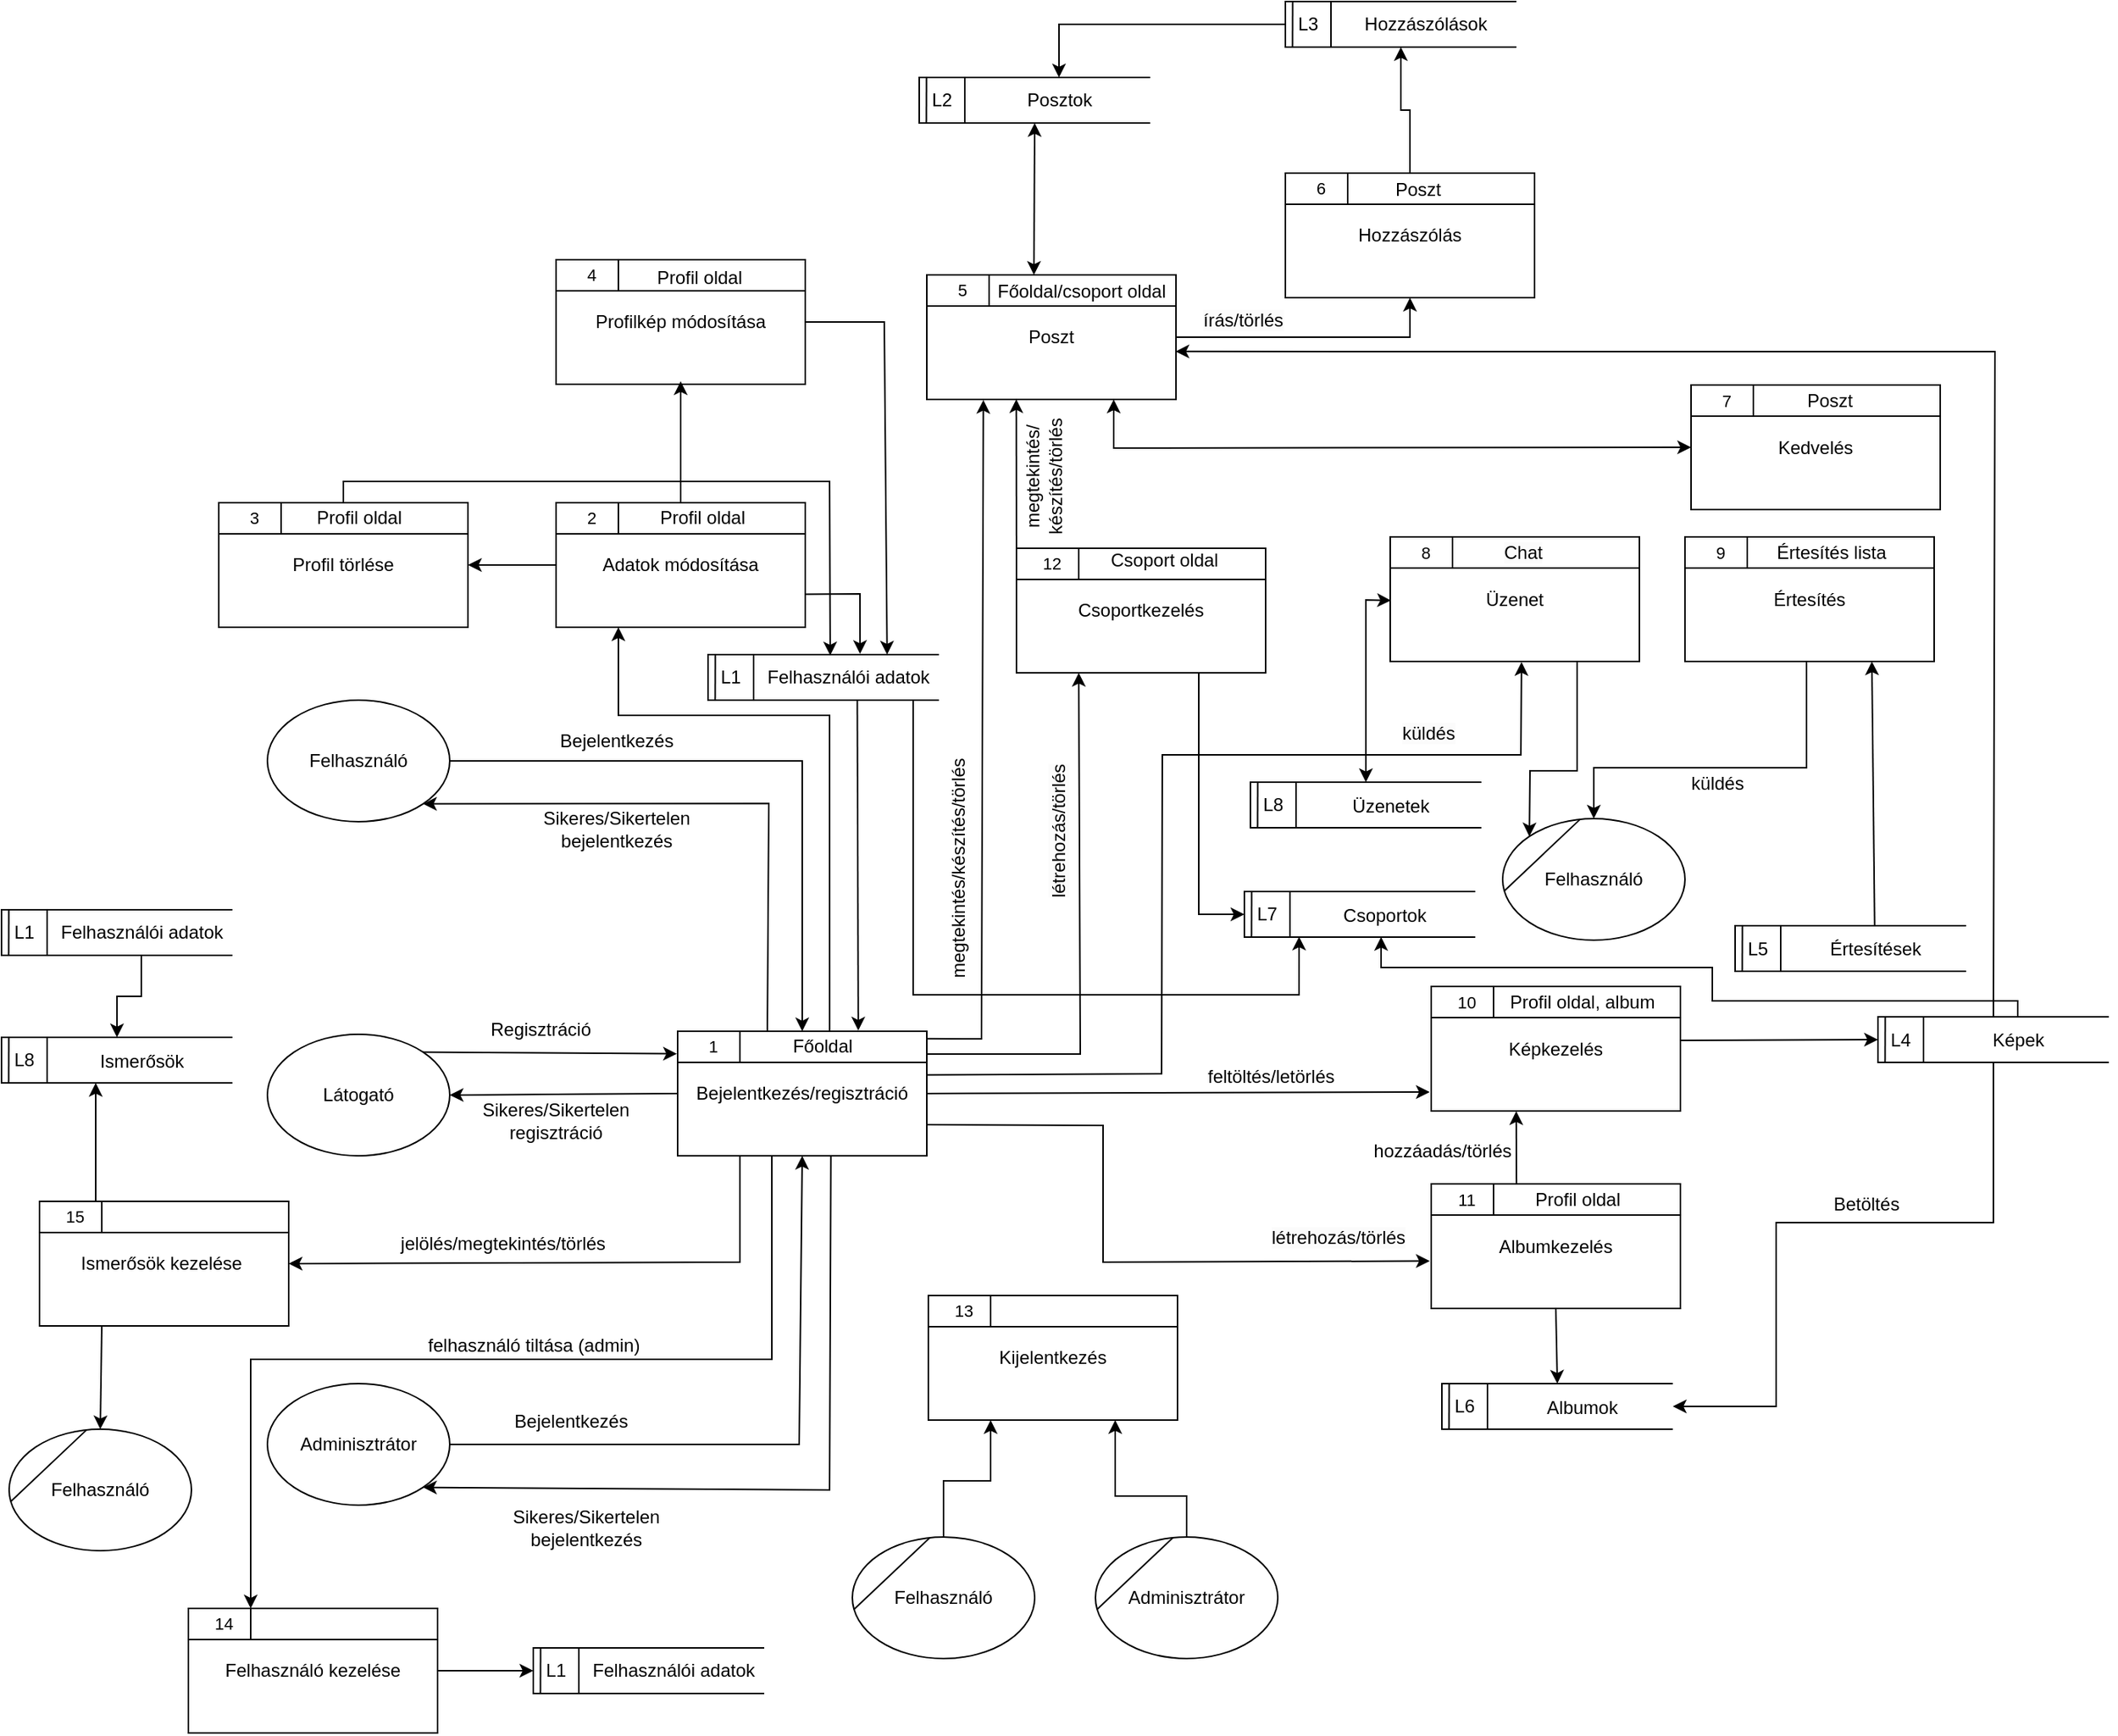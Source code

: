 <mxfile version="24.0.1" type="device">
  <diagram name="Page-1" id="aFOdHDlO-vq2RaZ9bUTm">
    <mxGraphModel dx="947" dy="-660" grid="1" gridSize="10" guides="1" tooltips="1" connect="1" arrows="1" fold="1" page="1" pageScale="1" pageWidth="850" pageHeight="1100" math="0" shadow="0">
      <root>
        <mxCell id="0" />
        <mxCell id="1" parent="0" />
        <mxCell id="_GlBLlb9-DX69AZyZuQx-1" value="" style="group" vertex="1" connectable="0" parent="1">
          <mxGeometry x="2325" y="3408.003" width="164" height="82" as="geometry" />
        </mxCell>
        <mxCell id="_GlBLlb9-DX69AZyZuQx-2" value="Bejelentkezés/regisztráció" style="rounded=0;whiteSpace=wrap;html=1;" vertex="1" parent="_GlBLlb9-DX69AZyZuQx-1">
          <mxGeometry width="164" height="82" as="geometry" />
        </mxCell>
        <mxCell id="_GlBLlb9-DX69AZyZuQx-3" value="" style="endArrow=none;html=1;rounded=0;exitX=0;exitY=0.25;exitDx=0;exitDy=0;entryX=1;entryY=0.25;entryDx=0;entryDy=0;" edge="1" parent="_GlBLlb9-DX69AZyZuQx-1" source="_GlBLlb9-DX69AZyZuQx-2" target="_GlBLlb9-DX69AZyZuQx-2">
          <mxGeometry width="50" height="50" relative="1" as="geometry">
            <mxPoint x="54.667" y="68.333" as="sourcePoint" />
            <mxPoint x="123" as="targetPoint" />
          </mxGeometry>
        </mxCell>
        <mxCell id="_GlBLlb9-DX69AZyZuQx-4" value="" style="endArrow=none;html=1;rounded=0;exitX=0.25;exitY=0;exitDx=0;exitDy=0;" edge="1" parent="_GlBLlb9-DX69AZyZuQx-1" source="_GlBLlb9-DX69AZyZuQx-2">
          <mxGeometry width="50" height="50" relative="1" as="geometry">
            <mxPoint x="41" y="-6.833" as="sourcePoint" />
            <mxPoint x="41" y="20.5" as="targetPoint" />
          </mxGeometry>
        </mxCell>
        <mxCell id="_GlBLlb9-DX69AZyZuQx-5" value="&lt;font style=&quot;font-size: 11px;&quot;&gt;1&lt;/font&gt;" style="text;html=1;align=center;verticalAlign=middle;resizable=0;points=[];autosize=1;strokeColor=none;fillColor=none;" vertex="1" parent="_GlBLlb9-DX69AZyZuQx-1">
          <mxGeometry x="8" y="-5" width="30" height="30" as="geometry" />
        </mxCell>
        <mxCell id="_GlBLlb9-DX69AZyZuQx-6" value="Főoldal" style="text;html=1;align=center;verticalAlign=middle;resizable=0;points=[];autosize=1;strokeColor=none;fillColor=none;" vertex="1" parent="_GlBLlb9-DX69AZyZuQx-1">
          <mxGeometry x="66" y="-4.003" width="58" height="28" as="geometry" />
        </mxCell>
        <mxCell id="_GlBLlb9-DX69AZyZuQx-7" value="" style="group" vertex="1" connectable="0" parent="1">
          <mxGeometry x="2245" y="3060.003" width="164" height="82" as="geometry" />
        </mxCell>
        <mxCell id="_GlBLlb9-DX69AZyZuQx-8" value="Adatok módosítása" style="rounded=0;whiteSpace=wrap;html=1;" vertex="1" parent="_GlBLlb9-DX69AZyZuQx-7">
          <mxGeometry width="164" height="82" as="geometry" />
        </mxCell>
        <mxCell id="_GlBLlb9-DX69AZyZuQx-9" value="" style="endArrow=none;html=1;rounded=0;exitX=0;exitY=0.25;exitDx=0;exitDy=0;entryX=1;entryY=0.25;entryDx=0;entryDy=0;" edge="1" parent="_GlBLlb9-DX69AZyZuQx-7" source="_GlBLlb9-DX69AZyZuQx-8" target="_GlBLlb9-DX69AZyZuQx-8">
          <mxGeometry width="50" height="50" relative="1" as="geometry">
            <mxPoint x="54.667" y="68.333" as="sourcePoint" />
            <mxPoint x="123" as="targetPoint" />
          </mxGeometry>
        </mxCell>
        <mxCell id="_GlBLlb9-DX69AZyZuQx-10" value="" style="endArrow=none;html=1;rounded=0;exitX=0.25;exitY=0;exitDx=0;exitDy=0;" edge="1" parent="_GlBLlb9-DX69AZyZuQx-7" source="_GlBLlb9-DX69AZyZuQx-8">
          <mxGeometry width="50" height="50" relative="1" as="geometry">
            <mxPoint x="41" y="-6.833" as="sourcePoint" />
            <mxPoint x="41" y="20.5" as="targetPoint" />
          </mxGeometry>
        </mxCell>
        <mxCell id="_GlBLlb9-DX69AZyZuQx-11" value="&lt;font style=&quot;font-size: 11px;&quot;&gt;2&lt;/font&gt;" style="text;html=1;align=center;verticalAlign=middle;resizable=0;points=[];autosize=1;strokeColor=none;fillColor=none;" vertex="1" parent="_GlBLlb9-DX69AZyZuQx-7">
          <mxGeometry x="8" y="-5" width="30" height="30" as="geometry" />
        </mxCell>
        <mxCell id="_GlBLlb9-DX69AZyZuQx-12" value="Profil oldal" style="text;html=1;align=center;verticalAlign=middle;resizable=0;points=[];autosize=1;strokeColor=none;fillColor=none;" vertex="1" parent="_GlBLlb9-DX69AZyZuQx-7">
          <mxGeometry x="58" y="-4.003" width="76" height="28" as="geometry" />
        </mxCell>
        <mxCell id="_GlBLlb9-DX69AZyZuQx-13" value="" style="group" vertex="1" connectable="0" parent="1">
          <mxGeometry x="2490" y="3582.003" width="164" height="82" as="geometry" />
        </mxCell>
        <mxCell id="_GlBLlb9-DX69AZyZuQx-14" value="Kijelentkezés" style="rounded=0;whiteSpace=wrap;html=1;" vertex="1" parent="_GlBLlb9-DX69AZyZuQx-13">
          <mxGeometry width="164" height="82" as="geometry" />
        </mxCell>
        <mxCell id="_GlBLlb9-DX69AZyZuQx-15" value="" style="endArrow=none;html=1;rounded=0;exitX=0;exitY=0.25;exitDx=0;exitDy=0;entryX=1;entryY=0.25;entryDx=0;entryDy=0;" edge="1" parent="_GlBLlb9-DX69AZyZuQx-13" source="_GlBLlb9-DX69AZyZuQx-14" target="_GlBLlb9-DX69AZyZuQx-14">
          <mxGeometry width="50" height="50" relative="1" as="geometry">
            <mxPoint x="54.667" y="68.333" as="sourcePoint" />
            <mxPoint x="123" as="targetPoint" />
          </mxGeometry>
        </mxCell>
        <mxCell id="_GlBLlb9-DX69AZyZuQx-16" value="" style="endArrow=none;html=1;rounded=0;exitX=0.25;exitY=0;exitDx=0;exitDy=0;" edge="1" parent="_GlBLlb9-DX69AZyZuQx-13" source="_GlBLlb9-DX69AZyZuQx-14">
          <mxGeometry width="50" height="50" relative="1" as="geometry">
            <mxPoint x="41" y="-6.833" as="sourcePoint" />
            <mxPoint x="41" y="20.5" as="targetPoint" />
          </mxGeometry>
        </mxCell>
        <mxCell id="_GlBLlb9-DX69AZyZuQx-17" value="&lt;font style=&quot;font-size: 11px;&quot;&gt;13&lt;/font&gt;" style="text;html=1;align=center;verticalAlign=middle;resizable=0;points=[];autosize=1;strokeColor=none;fillColor=none;" vertex="1" parent="_GlBLlb9-DX69AZyZuQx-13">
          <mxGeometry x="7" y="-4" width="32" height="28" as="geometry" />
        </mxCell>
        <mxCell id="_GlBLlb9-DX69AZyZuQx-18" value="" style="group" vertex="1" connectable="0" parent="1">
          <mxGeometry x="2489" y="2910" width="184" height="82" as="geometry" />
        </mxCell>
        <mxCell id="_GlBLlb9-DX69AZyZuQx-19" value="Poszt" style="rounded=0;whiteSpace=wrap;html=1;" vertex="1" parent="_GlBLlb9-DX69AZyZuQx-18">
          <mxGeometry width="164" height="82" as="geometry" />
        </mxCell>
        <mxCell id="_GlBLlb9-DX69AZyZuQx-20" value="" style="endArrow=none;html=1;rounded=0;exitX=0;exitY=0.25;exitDx=0;exitDy=0;entryX=1;entryY=0.25;entryDx=0;entryDy=0;" edge="1" parent="_GlBLlb9-DX69AZyZuQx-18" source="_GlBLlb9-DX69AZyZuQx-19" target="_GlBLlb9-DX69AZyZuQx-19">
          <mxGeometry width="50" height="50" relative="1" as="geometry">
            <mxPoint x="54.667" y="68.333" as="sourcePoint" />
            <mxPoint x="123" as="targetPoint" />
          </mxGeometry>
        </mxCell>
        <mxCell id="_GlBLlb9-DX69AZyZuQx-21" value="" style="endArrow=none;html=1;rounded=0;exitX=0.25;exitY=0;exitDx=0;exitDy=0;" edge="1" parent="_GlBLlb9-DX69AZyZuQx-18" source="_GlBLlb9-DX69AZyZuQx-19">
          <mxGeometry width="50" height="50" relative="1" as="geometry">
            <mxPoint x="41" y="-6.833" as="sourcePoint" />
            <mxPoint x="41" y="20.5" as="targetPoint" />
          </mxGeometry>
        </mxCell>
        <mxCell id="_GlBLlb9-DX69AZyZuQx-22" value="&lt;font style=&quot;font-size: 11px;&quot;&gt;5&lt;/font&gt;" style="text;html=1;align=center;verticalAlign=middle;resizable=0;points=[];autosize=1;strokeColor=none;fillColor=none;" vertex="1" parent="_GlBLlb9-DX69AZyZuQx-18">
          <mxGeometry x="10" y="-4" width="26" height="28" as="geometry" />
        </mxCell>
        <mxCell id="_GlBLlb9-DX69AZyZuQx-23" value="Főoldal/csoport oldal" style="text;html=1;align=center;verticalAlign=middle;whiteSpace=wrap;rounded=0;" vertex="1" parent="_GlBLlb9-DX69AZyZuQx-18">
          <mxGeometry x="39" width="126" height="22" as="geometry" />
        </mxCell>
        <mxCell id="_GlBLlb9-DX69AZyZuQx-24" value="" style="group" vertex="1" connectable="0" parent="1">
          <mxGeometry x="2725" y="2843" width="164" height="82" as="geometry" />
        </mxCell>
        <mxCell id="_GlBLlb9-DX69AZyZuQx-25" value="&lt;span style=&quot;text-wrap: nowrap;&quot;&gt;Hozzászólás&lt;/span&gt;" style="rounded=0;whiteSpace=wrap;html=1;" vertex="1" parent="_GlBLlb9-DX69AZyZuQx-24">
          <mxGeometry width="164" height="82" as="geometry" />
        </mxCell>
        <mxCell id="_GlBLlb9-DX69AZyZuQx-26" value="" style="endArrow=none;html=1;rounded=0;exitX=0;exitY=0.25;exitDx=0;exitDy=0;entryX=1;entryY=0.25;entryDx=0;entryDy=0;" edge="1" parent="_GlBLlb9-DX69AZyZuQx-24" source="_GlBLlb9-DX69AZyZuQx-25" target="_GlBLlb9-DX69AZyZuQx-25">
          <mxGeometry width="50" height="50" relative="1" as="geometry">
            <mxPoint x="54.667" y="68.333" as="sourcePoint" />
            <mxPoint x="123" as="targetPoint" />
          </mxGeometry>
        </mxCell>
        <mxCell id="_GlBLlb9-DX69AZyZuQx-27" value="" style="endArrow=none;html=1;rounded=0;exitX=0.25;exitY=0;exitDx=0;exitDy=0;" edge="1" parent="_GlBLlb9-DX69AZyZuQx-24" source="_GlBLlb9-DX69AZyZuQx-25">
          <mxGeometry width="50" height="50" relative="1" as="geometry">
            <mxPoint x="41" y="-6.833" as="sourcePoint" />
            <mxPoint x="41" y="20.5" as="targetPoint" />
          </mxGeometry>
        </mxCell>
        <mxCell id="_GlBLlb9-DX69AZyZuQx-28" value="&lt;font style=&quot;font-size: 11px;&quot;&gt;6&lt;/font&gt;" style="text;html=1;align=center;verticalAlign=middle;resizable=0;points=[];autosize=1;strokeColor=none;fillColor=none;" vertex="1" parent="_GlBLlb9-DX69AZyZuQx-24">
          <mxGeometry x="10" y="-4" width="26" height="28" as="geometry" />
        </mxCell>
        <mxCell id="_GlBLlb9-DX69AZyZuQx-29" value="Poszt" style="text;html=1;align=center;verticalAlign=middle;resizable=0;points=[];autosize=1;strokeColor=none;fillColor=none;" vertex="1" parent="_GlBLlb9-DX69AZyZuQx-24">
          <mxGeometry x="62" y="-3" width="50" height="28" as="geometry" />
        </mxCell>
        <mxCell id="_GlBLlb9-DX69AZyZuQx-30" value="" style="group" vertex="1" connectable="0" parent="1">
          <mxGeometry x="2992" y="2982.5" width="164" height="82" as="geometry" />
        </mxCell>
        <mxCell id="_GlBLlb9-DX69AZyZuQx-31" value="Kedvelés" style="rounded=0;whiteSpace=wrap;html=1;" vertex="1" parent="_GlBLlb9-DX69AZyZuQx-30">
          <mxGeometry width="164" height="82" as="geometry" />
        </mxCell>
        <mxCell id="_GlBLlb9-DX69AZyZuQx-32" value="" style="endArrow=none;html=1;rounded=0;exitX=0;exitY=0.25;exitDx=0;exitDy=0;entryX=1;entryY=0.25;entryDx=0;entryDy=0;" edge="1" parent="_GlBLlb9-DX69AZyZuQx-30" source="_GlBLlb9-DX69AZyZuQx-31" target="_GlBLlb9-DX69AZyZuQx-31">
          <mxGeometry width="50" height="50" relative="1" as="geometry">
            <mxPoint x="54.667" y="68.333" as="sourcePoint" />
            <mxPoint x="123" as="targetPoint" />
          </mxGeometry>
        </mxCell>
        <mxCell id="_GlBLlb9-DX69AZyZuQx-33" value="" style="endArrow=none;html=1;rounded=0;exitX=0.25;exitY=0;exitDx=0;exitDy=0;" edge="1" parent="_GlBLlb9-DX69AZyZuQx-30" source="_GlBLlb9-DX69AZyZuQx-31">
          <mxGeometry width="50" height="50" relative="1" as="geometry">
            <mxPoint x="41" y="-6.833" as="sourcePoint" />
            <mxPoint x="41" y="20.5" as="targetPoint" />
          </mxGeometry>
        </mxCell>
        <mxCell id="_GlBLlb9-DX69AZyZuQx-34" value="&lt;font style=&quot;font-size: 11px;&quot;&gt;7&lt;/font&gt;" style="text;html=1;align=center;verticalAlign=middle;resizable=0;points=[];autosize=1;strokeColor=none;fillColor=none;" vertex="1" parent="_GlBLlb9-DX69AZyZuQx-30">
          <mxGeometry x="10" y="-4" width="26" height="28" as="geometry" />
        </mxCell>
        <mxCell id="_GlBLlb9-DX69AZyZuQx-35" value="Poszt" style="text;html=1;align=center;verticalAlign=middle;resizable=0;points=[];autosize=1;strokeColor=none;fillColor=none;" vertex="1" parent="_GlBLlb9-DX69AZyZuQx-30">
          <mxGeometry x="66" y="-4" width="50" height="28" as="geometry" />
        </mxCell>
        <mxCell id="_GlBLlb9-DX69AZyZuQx-36" value="" style="group" vertex="1" connectable="0" parent="1">
          <mxGeometry x="2988" y="3082.5" width="164" height="82" as="geometry" />
        </mxCell>
        <mxCell id="_GlBLlb9-DX69AZyZuQx-37" value="Értesítés" style="rounded=0;whiteSpace=wrap;html=1;" vertex="1" parent="_GlBLlb9-DX69AZyZuQx-36">
          <mxGeometry width="164" height="82" as="geometry" />
        </mxCell>
        <mxCell id="_GlBLlb9-DX69AZyZuQx-38" value="" style="endArrow=none;html=1;rounded=0;exitX=0;exitY=0.25;exitDx=0;exitDy=0;entryX=1;entryY=0.25;entryDx=0;entryDy=0;" edge="1" parent="_GlBLlb9-DX69AZyZuQx-36" source="_GlBLlb9-DX69AZyZuQx-37" target="_GlBLlb9-DX69AZyZuQx-37">
          <mxGeometry width="50" height="50" relative="1" as="geometry">
            <mxPoint x="54.667" y="68.333" as="sourcePoint" />
            <mxPoint x="123" as="targetPoint" />
          </mxGeometry>
        </mxCell>
        <mxCell id="_GlBLlb9-DX69AZyZuQx-39" value="" style="endArrow=none;html=1;rounded=0;exitX=0.25;exitY=0;exitDx=0;exitDy=0;" edge="1" parent="_GlBLlb9-DX69AZyZuQx-36" source="_GlBLlb9-DX69AZyZuQx-37">
          <mxGeometry width="50" height="50" relative="1" as="geometry">
            <mxPoint x="41" y="-6.833" as="sourcePoint" />
            <mxPoint x="41" y="20.5" as="targetPoint" />
          </mxGeometry>
        </mxCell>
        <mxCell id="_GlBLlb9-DX69AZyZuQx-40" value="&lt;font style=&quot;font-size: 11px;&quot;&gt;9&lt;/font&gt;" style="text;html=1;align=center;verticalAlign=middle;resizable=0;points=[];autosize=1;strokeColor=none;fillColor=none;" vertex="1" parent="_GlBLlb9-DX69AZyZuQx-36">
          <mxGeometry x="10" y="-4" width="26" height="28" as="geometry" />
        </mxCell>
        <mxCell id="_GlBLlb9-DX69AZyZuQx-41" value="Értesítés lista" style="text;html=1;align=center;verticalAlign=middle;resizable=0;points=[];autosize=1;strokeColor=none;fillColor=none;" vertex="1" parent="_GlBLlb9-DX69AZyZuQx-36">
          <mxGeometry x="50" y="-4" width="92" height="28" as="geometry" />
        </mxCell>
        <mxCell id="_GlBLlb9-DX69AZyZuQx-42" value="" style="group" vertex="1" connectable="0" parent="1">
          <mxGeometry x="2821" y="3378.5" width="164" height="82" as="geometry" />
        </mxCell>
        <mxCell id="_GlBLlb9-DX69AZyZuQx-43" value="Képkezelés" style="rounded=0;whiteSpace=wrap;html=1;" vertex="1" parent="_GlBLlb9-DX69AZyZuQx-42">
          <mxGeometry width="164" height="82" as="geometry" />
        </mxCell>
        <mxCell id="_GlBLlb9-DX69AZyZuQx-44" value="" style="endArrow=none;html=1;rounded=0;exitX=0;exitY=0.25;exitDx=0;exitDy=0;entryX=1;entryY=0.25;entryDx=0;entryDy=0;elbow=vertical;" edge="1" parent="_GlBLlb9-DX69AZyZuQx-42" source="_GlBLlb9-DX69AZyZuQx-43" target="_GlBLlb9-DX69AZyZuQx-43">
          <mxGeometry width="50" height="50" relative="1" as="geometry">
            <mxPoint x="54.667" y="68.333" as="sourcePoint" />
            <mxPoint x="123" as="targetPoint" />
          </mxGeometry>
        </mxCell>
        <mxCell id="_GlBLlb9-DX69AZyZuQx-45" value="" style="endArrow=none;html=1;rounded=0;exitX=0.25;exitY=0;exitDx=0;exitDy=0;" edge="1" parent="_GlBLlb9-DX69AZyZuQx-42" source="_GlBLlb9-DX69AZyZuQx-43">
          <mxGeometry width="50" height="50" relative="1" as="geometry">
            <mxPoint x="41" y="-6.833" as="sourcePoint" />
            <mxPoint x="41" y="20.5" as="targetPoint" />
          </mxGeometry>
        </mxCell>
        <mxCell id="_GlBLlb9-DX69AZyZuQx-46" value="&lt;font style=&quot;font-size: 11px;&quot;&gt;10&lt;/font&gt;" style="text;html=1;align=center;verticalAlign=middle;resizable=0;points=[];autosize=1;strokeColor=none;fillColor=none;" vertex="1" parent="_GlBLlb9-DX69AZyZuQx-42">
          <mxGeometry x="7" y="-4" width="32" height="28" as="geometry" />
        </mxCell>
        <mxCell id="_GlBLlb9-DX69AZyZuQx-47" value="Profil oldal, album" style="text;html=1;align=center;verticalAlign=middle;resizable=0;points=[];autosize=1;strokeColor=none;fillColor=none;" vertex="1" parent="_GlBLlb9-DX69AZyZuQx-42">
          <mxGeometry x="42" y="-4" width="114" height="28" as="geometry" />
        </mxCell>
        <mxCell id="_GlBLlb9-DX69AZyZuQx-48" value="" style="group" vertex="1" connectable="0" parent="1">
          <mxGeometry x="2821" y="3508.5" width="164" height="82" as="geometry" />
        </mxCell>
        <mxCell id="_GlBLlb9-DX69AZyZuQx-49" value="Albumkezelés" style="rounded=0;whiteSpace=wrap;html=1;" vertex="1" parent="_GlBLlb9-DX69AZyZuQx-48">
          <mxGeometry width="164" height="82" as="geometry" />
        </mxCell>
        <mxCell id="_GlBLlb9-DX69AZyZuQx-50" value="" style="endArrow=none;html=1;rounded=0;exitX=0;exitY=0.25;exitDx=0;exitDy=0;entryX=1;entryY=0.25;entryDx=0;entryDy=0;" edge="1" parent="_GlBLlb9-DX69AZyZuQx-48" source="_GlBLlb9-DX69AZyZuQx-49" target="_GlBLlb9-DX69AZyZuQx-49">
          <mxGeometry width="50" height="50" relative="1" as="geometry">
            <mxPoint x="54.667" y="68.333" as="sourcePoint" />
            <mxPoint x="123" as="targetPoint" />
          </mxGeometry>
        </mxCell>
        <mxCell id="_GlBLlb9-DX69AZyZuQx-51" value="" style="endArrow=none;html=1;rounded=0;exitX=0.25;exitY=0;exitDx=0;exitDy=0;" edge="1" parent="_GlBLlb9-DX69AZyZuQx-48" source="_GlBLlb9-DX69AZyZuQx-49">
          <mxGeometry width="50" height="50" relative="1" as="geometry">
            <mxPoint x="41" y="-6.833" as="sourcePoint" />
            <mxPoint x="41" y="20.5" as="targetPoint" />
          </mxGeometry>
        </mxCell>
        <mxCell id="_GlBLlb9-DX69AZyZuQx-52" value="&lt;font style=&quot;font-size: 11px;&quot;&gt;11&lt;/font&gt;" style="text;html=1;align=center;verticalAlign=middle;resizable=0;points=[];autosize=1;strokeColor=none;fillColor=none;" vertex="1" parent="_GlBLlb9-DX69AZyZuQx-48">
          <mxGeometry x="8" y="-4" width="30" height="28" as="geometry" />
        </mxCell>
        <mxCell id="_GlBLlb9-DX69AZyZuQx-53" value="Profil oldal" style="text;html=1;align=center;verticalAlign=middle;resizable=0;points=[];autosize=1;strokeColor=none;fillColor=none;" vertex="1" parent="_GlBLlb9-DX69AZyZuQx-48">
          <mxGeometry x="58" y="-4" width="76" height="28" as="geometry" />
        </mxCell>
        <mxCell id="_GlBLlb9-DX69AZyZuQx-54" value="" style="group" vertex="1" connectable="0" parent="1">
          <mxGeometry x="2548" y="3090" width="164" height="82" as="geometry" />
        </mxCell>
        <mxCell id="_GlBLlb9-DX69AZyZuQx-55" value="Csoportkezelés" style="rounded=0;whiteSpace=wrap;html=1;" vertex="1" parent="_GlBLlb9-DX69AZyZuQx-54">
          <mxGeometry width="164" height="82" as="geometry" />
        </mxCell>
        <mxCell id="_GlBLlb9-DX69AZyZuQx-56" value="" style="endArrow=none;html=1;rounded=0;exitX=0;exitY=0.25;exitDx=0;exitDy=0;entryX=1;entryY=0.25;entryDx=0;entryDy=0;" edge="1" parent="_GlBLlb9-DX69AZyZuQx-54" source="_GlBLlb9-DX69AZyZuQx-55" target="_GlBLlb9-DX69AZyZuQx-55">
          <mxGeometry width="50" height="50" relative="1" as="geometry">
            <mxPoint x="54.667" y="68.333" as="sourcePoint" />
            <mxPoint x="123" as="targetPoint" />
          </mxGeometry>
        </mxCell>
        <mxCell id="_GlBLlb9-DX69AZyZuQx-57" value="" style="endArrow=none;html=1;rounded=0;exitX=0.25;exitY=0;exitDx=0;exitDy=0;" edge="1" parent="_GlBLlb9-DX69AZyZuQx-54" source="_GlBLlb9-DX69AZyZuQx-55">
          <mxGeometry width="50" height="50" relative="1" as="geometry">
            <mxPoint x="41" y="-6.833" as="sourcePoint" />
            <mxPoint x="41" y="20.5" as="targetPoint" />
          </mxGeometry>
        </mxCell>
        <mxCell id="_GlBLlb9-DX69AZyZuQx-58" value="&lt;font style=&quot;font-size: 11px;&quot;&gt;12&lt;/font&gt;" style="text;html=1;align=center;verticalAlign=middle;resizable=0;points=[];autosize=1;strokeColor=none;fillColor=none;" vertex="1" parent="_GlBLlb9-DX69AZyZuQx-54">
          <mxGeometry x="7" y="-4" width="32" height="28" as="geometry" />
        </mxCell>
        <mxCell id="_GlBLlb9-DX69AZyZuQx-59" value="Csoport oldal" style="text;html=1;align=center;verticalAlign=middle;resizable=0;points=[];autosize=1;strokeColor=none;fillColor=none;" vertex="1" parent="_GlBLlb9-DX69AZyZuQx-54">
          <mxGeometry x="52" y="-6" width="90" height="28" as="geometry" />
        </mxCell>
        <mxCell id="_GlBLlb9-DX69AZyZuQx-60" value="" style="group" vertex="1" connectable="0" parent="1">
          <mxGeometry x="1905" y="3520" width="164" height="82" as="geometry" />
        </mxCell>
        <mxCell id="_GlBLlb9-DX69AZyZuQx-61" value="Ismerősök kezelése&amp;nbsp;" style="rounded=0;whiteSpace=wrap;html=1;" vertex="1" parent="_GlBLlb9-DX69AZyZuQx-60">
          <mxGeometry width="164" height="82" as="geometry" />
        </mxCell>
        <mxCell id="_GlBLlb9-DX69AZyZuQx-62" value="" style="endArrow=none;html=1;rounded=0;exitX=0;exitY=0.25;exitDx=0;exitDy=0;entryX=1;entryY=0.25;entryDx=0;entryDy=0;" edge="1" parent="_GlBLlb9-DX69AZyZuQx-60" source="_GlBLlb9-DX69AZyZuQx-61" target="_GlBLlb9-DX69AZyZuQx-61">
          <mxGeometry width="50" height="50" relative="1" as="geometry">
            <mxPoint x="54.667" y="68.333" as="sourcePoint" />
            <mxPoint x="123" as="targetPoint" />
          </mxGeometry>
        </mxCell>
        <mxCell id="_GlBLlb9-DX69AZyZuQx-63" value="" style="endArrow=none;html=1;rounded=0;exitX=0.25;exitY=0;exitDx=0;exitDy=0;" edge="1" parent="_GlBLlb9-DX69AZyZuQx-60" source="_GlBLlb9-DX69AZyZuQx-61">
          <mxGeometry width="50" height="50" relative="1" as="geometry">
            <mxPoint x="41" y="-6.833" as="sourcePoint" />
            <mxPoint x="41" y="20.5" as="targetPoint" />
          </mxGeometry>
        </mxCell>
        <mxCell id="_GlBLlb9-DX69AZyZuQx-64" value="&lt;font style=&quot;font-size: 11px;&quot;&gt;15&lt;/font&gt;" style="text;html=1;align=center;verticalAlign=middle;resizable=0;points=[];autosize=1;strokeColor=none;fillColor=none;" vertex="1" parent="_GlBLlb9-DX69AZyZuQx-60">
          <mxGeometry x="7" y="-4" width="32" height="28" as="geometry" />
        </mxCell>
        <mxCell id="_GlBLlb9-DX69AZyZuQx-65" value="" style="group" vertex="1" connectable="0" parent="1">
          <mxGeometry x="2794" y="3082.5" width="164" height="82" as="geometry" />
        </mxCell>
        <mxCell id="_GlBLlb9-DX69AZyZuQx-66" value="Üzenet" style="rounded=0;whiteSpace=wrap;html=1;" vertex="1" parent="_GlBLlb9-DX69AZyZuQx-65">
          <mxGeometry width="164" height="82" as="geometry" />
        </mxCell>
        <mxCell id="_GlBLlb9-DX69AZyZuQx-67" value="" style="endArrow=none;html=1;rounded=0;exitX=0;exitY=0.25;exitDx=0;exitDy=0;entryX=1;entryY=0.25;entryDx=0;entryDy=0;" edge="1" parent="_GlBLlb9-DX69AZyZuQx-65" source="_GlBLlb9-DX69AZyZuQx-66" target="_GlBLlb9-DX69AZyZuQx-66">
          <mxGeometry width="50" height="50" relative="1" as="geometry">
            <mxPoint x="54.667" y="68.333" as="sourcePoint" />
            <mxPoint x="123" as="targetPoint" />
          </mxGeometry>
        </mxCell>
        <mxCell id="_GlBLlb9-DX69AZyZuQx-68" value="" style="endArrow=none;html=1;rounded=0;exitX=0.25;exitY=0;exitDx=0;exitDy=0;" edge="1" parent="_GlBLlb9-DX69AZyZuQx-65" source="_GlBLlb9-DX69AZyZuQx-66">
          <mxGeometry width="50" height="50" relative="1" as="geometry">
            <mxPoint x="41" y="-6.833" as="sourcePoint" />
            <mxPoint x="41" y="20.5" as="targetPoint" />
          </mxGeometry>
        </mxCell>
        <mxCell id="_GlBLlb9-DX69AZyZuQx-69" value="&lt;font style=&quot;font-size: 11px;&quot;&gt;8&lt;/font&gt;" style="text;html=1;align=center;verticalAlign=middle;resizable=0;points=[];autosize=1;strokeColor=none;fillColor=none;" vertex="1" parent="_GlBLlb9-DX69AZyZuQx-65">
          <mxGeometry x="10" y="-4" width="26" height="28" as="geometry" />
        </mxCell>
        <mxCell id="_GlBLlb9-DX69AZyZuQx-70" value="&lt;span style=&quot;color: rgb(0, 0, 0); font-family: Helvetica; font-size: 12px; font-style: normal; font-variant-ligatures: normal; font-variant-caps: normal; font-weight: 400; letter-spacing: normal; orphans: 2; text-align: center; text-indent: 0px; text-transform: none; widows: 2; word-spacing: 0px; -webkit-text-stroke-width: 0px; white-space: nowrap; background-color: rgb(251, 251, 251); text-decoration-thickness: initial; text-decoration-style: initial; text-decoration-color: initial; display: inline !important; float: none;&quot;&gt;Chat&lt;/span&gt;" style="text;whiteSpace=wrap;html=1;" vertex="1" parent="_GlBLlb9-DX69AZyZuQx-65">
          <mxGeometry x="73.48" y="-4" width="52" height="30" as="geometry" />
        </mxCell>
        <mxCell id="_GlBLlb9-DX69AZyZuQx-71" value="Felhasználó" style="ellipse;whiteSpace=wrap;html=1;" vertex="1" parent="1">
          <mxGeometry x="2055" y="3190" width="120" height="80" as="geometry" />
        </mxCell>
        <mxCell id="_GlBLlb9-DX69AZyZuQx-72" value="Látogató" style="ellipse;whiteSpace=wrap;html=1;" vertex="1" parent="1">
          <mxGeometry x="2055" y="3410" width="120" height="80" as="geometry" />
        </mxCell>
        <mxCell id="_GlBLlb9-DX69AZyZuQx-73" value="Adminisztrátor" style="ellipse;whiteSpace=wrap;html=1;" vertex="1" parent="1">
          <mxGeometry x="2055" y="3640" width="120" height="80" as="geometry" />
        </mxCell>
        <mxCell id="_GlBLlb9-DX69AZyZuQx-74" value="" style="endArrow=classic;html=1;rounded=0;exitX=1;exitY=0.5;exitDx=0;exitDy=0;entryX=0.5;entryY=0;entryDx=0;entryDy=0;" edge="1" parent="1" source="_GlBLlb9-DX69AZyZuQx-71" target="_GlBLlb9-DX69AZyZuQx-2">
          <mxGeometry width="50" height="50" relative="1" as="geometry">
            <mxPoint x="2365" y="3240" as="sourcePoint" />
            <mxPoint x="2415" y="3190" as="targetPoint" />
            <Array as="points">
              <mxPoint x="2407" y="3230" />
            </Array>
          </mxGeometry>
        </mxCell>
        <mxCell id="_GlBLlb9-DX69AZyZuQx-75" value="" style="endArrow=classic;html=1;rounded=0;exitX=1;exitY=0;exitDx=0;exitDy=0;entryX=-0.003;entryY=0.181;entryDx=0;entryDy=0;entryPerimeter=0;" edge="1" parent="1" source="_GlBLlb9-DX69AZyZuQx-72" target="_GlBLlb9-DX69AZyZuQx-2">
          <mxGeometry width="50" height="50" relative="1" as="geometry">
            <mxPoint x="2175" y="3430" as="sourcePoint" />
            <mxPoint x="2325" y="3430.003" as="targetPoint" />
          </mxGeometry>
        </mxCell>
        <mxCell id="_GlBLlb9-DX69AZyZuQx-76" value="" style="endArrow=classic;html=1;rounded=0;exitX=1;exitY=0.5;exitDx=0;exitDy=0;entryX=0.5;entryY=1;entryDx=0;entryDy=0;" edge="1" parent="1" source="_GlBLlb9-DX69AZyZuQx-73" target="_GlBLlb9-DX69AZyZuQx-2">
          <mxGeometry width="50" height="50" relative="1" as="geometry">
            <mxPoint x="2275" y="3750" as="sourcePoint" />
            <mxPoint x="2325" y="3700" as="targetPoint" />
            <Array as="points">
              <mxPoint x="2405" y="3680" />
            </Array>
          </mxGeometry>
        </mxCell>
        <mxCell id="_GlBLlb9-DX69AZyZuQx-77" value="" style="group" vertex="1" connectable="0" parent="1">
          <mxGeometry x="2345" y="3160" width="157" height="30.0" as="geometry" />
        </mxCell>
        <mxCell id="_GlBLlb9-DX69AZyZuQx-78" value="&amp;nbsp;L1" style="html=1;dashed=0;whiteSpace=wrap;shape=mxgraph.dfd.dataStoreID;align=left;spacingLeft=3;points=[[0,0],[0.5,0],[1,0],[0,0.5],[1,0.5],[0,1],[0.5,1],[1,1]];" vertex="1" parent="_GlBLlb9-DX69AZyZuQx-77">
          <mxGeometry width="152" height="30" as="geometry" />
        </mxCell>
        <mxCell id="_GlBLlb9-DX69AZyZuQx-79" value="" style="endArrow=none;html=1;rounded=0;entryX=0.078;entryY=0.005;entryDx=0;entryDy=0;entryPerimeter=0;exitX=0.077;exitY=1.001;exitDx=0;exitDy=0;exitPerimeter=0;" edge="1" parent="_GlBLlb9-DX69AZyZuQx-77">
          <mxGeometry width="50" height="50" relative="1" as="geometry">
            <mxPoint x="4.7" y="30.0" as="sourcePoint" />
            <mxPoint x="4.8" y="0.12" as="targetPoint" />
          </mxGeometry>
        </mxCell>
        <mxCell id="_GlBLlb9-DX69AZyZuQx-80" value="Felhasználói adatok" style="text;html=1;align=center;verticalAlign=middle;resizable=0;points=[];autosize=1;strokeColor=none;fillColor=none;" vertex="1" parent="_GlBLlb9-DX69AZyZuQx-77">
          <mxGeometry x="27" width="130" height="30" as="geometry" />
        </mxCell>
        <mxCell id="_GlBLlb9-DX69AZyZuQx-81" value="Bejelentkezés" style="text;html=1;align=center;verticalAlign=middle;whiteSpace=wrap;rounded=0;" vertex="1" parent="1">
          <mxGeometry x="2255" y="3202" width="60" height="30" as="geometry" />
        </mxCell>
        <mxCell id="_GlBLlb9-DX69AZyZuQx-82" value="Bejelentkezés" style="text;html=1;align=center;verticalAlign=middle;whiteSpace=wrap;rounded=0;" vertex="1" parent="1">
          <mxGeometry x="2225" y="3650" width="60" height="30" as="geometry" />
        </mxCell>
        <mxCell id="_GlBLlb9-DX69AZyZuQx-83" value="Regisztráció" style="text;html=1;align=center;verticalAlign=middle;whiteSpace=wrap;rounded=0;" vertex="1" parent="1">
          <mxGeometry x="2205" y="3392" width="60" height="30" as="geometry" />
        </mxCell>
        <mxCell id="_GlBLlb9-DX69AZyZuQx-84" value="" style="endArrow=classic;html=1;rounded=0;exitX=0.36;exitY=-0.004;exitDx=0;exitDy=0;exitPerimeter=0;entryX=1;entryY=1;entryDx=0;entryDy=0;" edge="1" parent="1" source="_GlBLlb9-DX69AZyZuQx-2" target="_GlBLlb9-DX69AZyZuQx-71">
          <mxGeometry width="50" height="50" relative="1" as="geometry">
            <mxPoint x="2355" y="3390" as="sourcePoint" />
            <mxPoint x="2405" y="3340" as="targetPoint" />
            <Array as="points">
              <mxPoint x="2385" y="3258" />
            </Array>
          </mxGeometry>
        </mxCell>
        <mxCell id="_GlBLlb9-DX69AZyZuQx-85" value="Sikeres/Sikertelen bejelentkezés" style="text;html=1;align=center;verticalAlign=middle;whiteSpace=wrap;rounded=0;" vertex="1" parent="1">
          <mxGeometry x="2255" y="3260" width="60" height="30" as="geometry" />
        </mxCell>
        <mxCell id="_GlBLlb9-DX69AZyZuQx-86" value="Sikeres/Sikertelen bejelentkezés" style="text;html=1;align=center;verticalAlign=middle;whiteSpace=wrap;rounded=0;" vertex="1" parent="1">
          <mxGeometry x="2235" y="3720" width="60" height="30" as="geometry" />
        </mxCell>
        <mxCell id="_GlBLlb9-DX69AZyZuQx-87" value="" style="endArrow=classic;html=1;rounded=0;exitX=0.615;exitY=0.998;exitDx=0;exitDy=0;entryX=1;entryY=1;entryDx=0;entryDy=0;exitPerimeter=0;" edge="1" parent="1" source="_GlBLlb9-DX69AZyZuQx-2" target="_GlBLlb9-DX69AZyZuQx-73">
          <mxGeometry width="50" height="50" relative="1" as="geometry">
            <mxPoint x="2475" y="3560" as="sourcePoint" />
            <mxPoint x="2245" y="3690" as="targetPoint" />
            <Array as="points">
              <mxPoint x="2425" y="3710" />
            </Array>
          </mxGeometry>
        </mxCell>
        <mxCell id="_GlBLlb9-DX69AZyZuQx-88" value="" style="endArrow=classic;html=1;rounded=0;exitX=0;exitY=0.5;exitDx=0;exitDy=0;entryX=1;entryY=0.5;entryDx=0;entryDy=0;" edge="1" parent="1" source="_GlBLlb9-DX69AZyZuQx-2" target="_GlBLlb9-DX69AZyZuQx-72">
          <mxGeometry width="50" height="50" relative="1" as="geometry">
            <mxPoint x="2255" y="3560" as="sourcePoint" />
            <mxPoint x="2305" y="3510" as="targetPoint" />
          </mxGeometry>
        </mxCell>
        <mxCell id="_GlBLlb9-DX69AZyZuQx-89" value="Sikeres/Sikertelen regisztráció" style="text;html=1;align=center;verticalAlign=middle;whiteSpace=wrap;rounded=0;" vertex="1" parent="1">
          <mxGeometry x="2215" y="3452" width="60" height="30" as="geometry" />
        </mxCell>
        <mxCell id="_GlBLlb9-DX69AZyZuQx-90" value="" style="endArrow=classic;html=1;rounded=0;exitX=0.61;exitY=-0.005;exitDx=0;exitDy=0;entryX=0.25;entryY=1;entryDx=0;entryDy=0;exitPerimeter=0;" edge="1" parent="1" source="_GlBLlb9-DX69AZyZuQx-2" target="_GlBLlb9-DX69AZyZuQx-8">
          <mxGeometry width="50" height="50" relative="1" as="geometry">
            <mxPoint x="2525" y="3390" as="sourcePoint" />
            <mxPoint x="2445" y="3210" as="targetPoint" />
            <Array as="points">
              <mxPoint x="2425" y="3200" />
              <mxPoint x="2286" y="3200" />
            </Array>
          </mxGeometry>
        </mxCell>
        <mxCell id="_GlBLlb9-DX69AZyZuQx-91" value="" style="group" vertex="1" connectable="0" parent="1">
          <mxGeometry x="2600" y="3741" width="120" height="80" as="geometry" />
        </mxCell>
        <mxCell id="_GlBLlb9-DX69AZyZuQx-92" value="Adminisztrátor" style="ellipse;whiteSpace=wrap;html=1;" vertex="1" parent="_GlBLlb9-DX69AZyZuQx-91">
          <mxGeometry width="120" height="80" as="geometry" />
        </mxCell>
        <mxCell id="_GlBLlb9-DX69AZyZuQx-93" value="" style="endArrow=none;html=1;rounded=0;exitX=0.009;exitY=0.595;exitDx=0;exitDy=0;exitPerimeter=0;entryX=0.426;entryY=0.004;entryDx=0;entryDy=0;entryPerimeter=0;" edge="1" parent="_GlBLlb9-DX69AZyZuQx-91" source="_GlBLlb9-DX69AZyZuQx-92" target="_GlBLlb9-DX69AZyZuQx-92">
          <mxGeometry width="50" height="50" relative="1" as="geometry">
            <mxPoint y="50" as="sourcePoint" />
            <mxPoint x="50" as="targetPoint" />
          </mxGeometry>
        </mxCell>
        <mxCell id="_GlBLlb9-DX69AZyZuQx-94" value="" style="group" vertex="1" connectable="0" parent="1">
          <mxGeometry x="2440" y="3741" width="120" height="80" as="geometry" />
        </mxCell>
        <mxCell id="_GlBLlb9-DX69AZyZuQx-95" value="Felhasználó" style="ellipse;whiteSpace=wrap;html=1;" vertex="1" parent="_GlBLlb9-DX69AZyZuQx-94">
          <mxGeometry width="120" height="80" as="geometry" />
        </mxCell>
        <mxCell id="_GlBLlb9-DX69AZyZuQx-96" value="" style="endArrow=none;html=1;rounded=0;exitX=0.009;exitY=0.595;exitDx=0;exitDy=0;exitPerimeter=0;entryX=0.426;entryY=0.004;entryDx=0;entryDy=0;entryPerimeter=0;" edge="1" parent="_GlBLlb9-DX69AZyZuQx-94" source="_GlBLlb9-DX69AZyZuQx-95" target="_GlBLlb9-DX69AZyZuQx-95">
          <mxGeometry width="50" height="50" relative="1" as="geometry">
            <mxPoint y="50" as="sourcePoint" />
            <mxPoint x="50" as="targetPoint" />
          </mxGeometry>
        </mxCell>
        <mxCell id="_GlBLlb9-DX69AZyZuQx-97" value="" style="endArrow=classic;html=1;rounded=0;exitX=0.5;exitY=0;exitDx=0;exitDy=0;entryX=0.25;entryY=1;entryDx=0;entryDy=0;" edge="1" parent="1" source="_GlBLlb9-DX69AZyZuQx-95" target="_GlBLlb9-DX69AZyZuQx-14">
          <mxGeometry width="50" height="50" relative="1" as="geometry">
            <mxPoint x="2540" y="3734" as="sourcePoint" />
            <mxPoint x="2590" y="3684" as="targetPoint" />
            <Array as="points">
              <mxPoint x="2500" y="3704" />
              <mxPoint x="2531" y="3704" />
            </Array>
          </mxGeometry>
        </mxCell>
        <mxCell id="_GlBLlb9-DX69AZyZuQx-98" value="" style="endArrow=classic;html=1;rounded=0;exitX=0.5;exitY=0;exitDx=0;exitDy=0;entryX=0.75;entryY=1;entryDx=0;entryDy=0;" edge="1" parent="1" source="_GlBLlb9-DX69AZyZuQx-92" target="_GlBLlb9-DX69AZyZuQx-14">
          <mxGeometry width="50" height="50" relative="1" as="geometry">
            <mxPoint x="2590" y="3744" as="sourcePoint" />
            <mxPoint x="2640" y="3694" as="targetPoint" />
            <Array as="points">
              <mxPoint x="2660" y="3714" />
              <mxPoint x="2613" y="3714" />
            </Array>
          </mxGeometry>
        </mxCell>
        <mxCell id="_GlBLlb9-DX69AZyZuQx-99" value="" style="endArrow=classic;html=1;rounded=0;exitX=0.548;exitY=1.012;exitDx=0;exitDy=0;exitPerimeter=0;entryX=0.725;entryY=-0.006;entryDx=0;entryDy=0;entryPerimeter=0;" edge="1" parent="1" source="_GlBLlb9-DX69AZyZuQx-80" target="_GlBLlb9-DX69AZyZuQx-2">
          <mxGeometry width="50" height="50" relative="1" as="geometry">
            <mxPoint x="2455" y="3260" as="sourcePoint" />
            <mxPoint x="2505" y="3210" as="targetPoint" />
          </mxGeometry>
        </mxCell>
        <mxCell id="_GlBLlb9-DX69AZyZuQx-100" value="" style="endArrow=classic;html=1;rounded=0;exitX=1.002;exitY=0.735;exitDx=0;exitDy=0;entryX=0.562;entryY=-0.015;entryDx=0;entryDy=0;entryPerimeter=0;exitPerimeter=0;" edge="1" parent="1" source="_GlBLlb9-DX69AZyZuQx-8" target="_GlBLlb9-DX69AZyZuQx-80">
          <mxGeometry width="50" height="50" relative="1" as="geometry">
            <mxPoint x="2465" y="3130" as="sourcePoint" />
            <mxPoint x="2515" y="3080" as="targetPoint" />
            <Array as="points">
              <mxPoint x="2445" y="3120" />
            </Array>
          </mxGeometry>
        </mxCell>
        <mxCell id="_GlBLlb9-DX69AZyZuQx-101" value="" style="group" vertex="1" connectable="0" parent="1">
          <mxGeometry x="2245" y="2900" width="164" height="82" as="geometry" />
        </mxCell>
        <mxCell id="_GlBLlb9-DX69AZyZuQx-102" value="Profilkép módosítása" style="rounded=0;whiteSpace=wrap;html=1;" vertex="1" parent="_GlBLlb9-DX69AZyZuQx-101">
          <mxGeometry width="164" height="82" as="geometry" />
        </mxCell>
        <mxCell id="_GlBLlb9-DX69AZyZuQx-103" value="" style="endArrow=none;html=1;rounded=0;exitX=0;exitY=0.25;exitDx=0;exitDy=0;entryX=1;entryY=0.25;entryDx=0;entryDy=0;" edge="1" parent="_GlBLlb9-DX69AZyZuQx-101" source="_GlBLlb9-DX69AZyZuQx-102" target="_GlBLlb9-DX69AZyZuQx-102">
          <mxGeometry width="50" height="50" relative="1" as="geometry">
            <mxPoint x="54.667" y="68.333" as="sourcePoint" />
            <mxPoint x="123" as="targetPoint" />
          </mxGeometry>
        </mxCell>
        <mxCell id="_GlBLlb9-DX69AZyZuQx-104" value="" style="endArrow=none;html=1;rounded=0;exitX=0.25;exitY=0;exitDx=0;exitDy=0;" edge="1" parent="_GlBLlb9-DX69AZyZuQx-101" source="_GlBLlb9-DX69AZyZuQx-102">
          <mxGeometry width="50" height="50" relative="1" as="geometry">
            <mxPoint x="41" y="-6.833" as="sourcePoint" />
            <mxPoint x="41" y="20.5" as="targetPoint" />
          </mxGeometry>
        </mxCell>
        <mxCell id="_GlBLlb9-DX69AZyZuQx-105" value="&lt;font style=&quot;font-size: 11px;&quot;&gt;4&lt;/font&gt;" style="text;html=1;align=center;verticalAlign=middle;resizable=0;points=[];autosize=1;strokeColor=none;fillColor=none;" vertex="1" parent="_GlBLlb9-DX69AZyZuQx-101">
          <mxGeometry x="10" y="-4" width="26" height="28" as="geometry" />
        </mxCell>
        <mxCell id="_GlBLlb9-DX69AZyZuQx-106" value="Profil oldal" style="text;html=1;align=center;verticalAlign=middle;resizable=0;points=[];autosize=1;strokeColor=none;fillColor=none;" vertex="1" parent="_GlBLlb9-DX69AZyZuQx-101">
          <mxGeometry x="56" y="-2" width="76" height="28" as="geometry" />
        </mxCell>
        <mxCell id="_GlBLlb9-DX69AZyZuQx-107" value="" style="endArrow=classic;html=1;rounded=0;exitX=0.5;exitY=0;exitDx=0;exitDy=0;" edge="1" parent="1" source="_GlBLlb9-DX69AZyZuQx-8">
          <mxGeometry width="50" height="50" relative="1" as="geometry">
            <mxPoint x="2565" y="3000" as="sourcePoint" />
            <mxPoint x="2327" y="2980" as="targetPoint" />
          </mxGeometry>
        </mxCell>
        <mxCell id="_GlBLlb9-DX69AZyZuQx-108" value="" style="endArrow=classic;html=1;rounded=0;exitX=1;exitY=0.5;exitDx=0;exitDy=0;" edge="1" parent="1" source="_GlBLlb9-DX69AZyZuQx-102">
          <mxGeometry width="50" height="50" relative="1" as="geometry">
            <mxPoint x="2435" y="2941" as="sourcePoint" />
            <mxPoint x="2462.872" y="3160" as="targetPoint" />
            <Array as="points">
              <mxPoint x="2461" y="2941" />
            </Array>
          </mxGeometry>
        </mxCell>
        <mxCell id="_GlBLlb9-DX69AZyZuQx-109" value="" style="endArrow=classic;html=1;rounded=0;entryX=0.227;entryY=1.004;entryDx=0;entryDy=0;exitX=1;exitY=0.059;exitDx=0;exitDy=0;exitPerimeter=0;entryPerimeter=0;" edge="1" parent="1" source="_GlBLlb9-DX69AZyZuQx-2" target="_GlBLlb9-DX69AZyZuQx-19">
          <mxGeometry width="50" height="50" relative="1" as="geometry">
            <mxPoint x="2535" y="3370" as="sourcePoint" />
            <mxPoint x="2585" y="3320" as="targetPoint" />
            <Array as="points">
              <mxPoint x="2525" y="3413" />
            </Array>
          </mxGeometry>
        </mxCell>
        <mxCell id="_GlBLlb9-DX69AZyZuQx-110" value="&lt;span style=&quot;text-wrap: wrap;&quot;&gt;megtekintés/készítés/törlés&lt;/span&gt;" style="text;html=1;align=center;verticalAlign=middle;resizable=0;points=[];autosize=1;strokeColor=none;fillColor=none;rotation=-90;" vertex="1" parent="1">
          <mxGeometry x="2425" y="3286" width="170" height="30" as="geometry" />
        </mxCell>
        <mxCell id="_GlBLlb9-DX69AZyZuQx-111" value="" style="group" vertex="1" connectable="0" parent="1">
          <mxGeometry x="2484" y="2780" width="157" height="30.0" as="geometry" />
        </mxCell>
        <mxCell id="_GlBLlb9-DX69AZyZuQx-112" value="&amp;nbsp;L2" style="html=1;dashed=0;whiteSpace=wrap;shape=mxgraph.dfd.dataStoreID;align=left;spacingLeft=3;points=[[0,0],[0.5,0],[1,0],[0,0.5],[1,0.5],[0,1],[0.5,1],[1,1]];" vertex="1" parent="_GlBLlb9-DX69AZyZuQx-111">
          <mxGeometry width="152" height="30" as="geometry" />
        </mxCell>
        <mxCell id="_GlBLlb9-DX69AZyZuQx-113" value="" style="endArrow=none;html=1;rounded=0;entryX=0.078;entryY=0.005;entryDx=0;entryDy=0;entryPerimeter=0;exitX=0.077;exitY=1.001;exitDx=0;exitDy=0;exitPerimeter=0;" edge="1" parent="_GlBLlb9-DX69AZyZuQx-111">
          <mxGeometry width="50" height="50" relative="1" as="geometry">
            <mxPoint x="4.7" y="30.0" as="sourcePoint" />
            <mxPoint x="4.8" y="0.12" as="targetPoint" />
          </mxGeometry>
        </mxCell>
        <mxCell id="_GlBLlb9-DX69AZyZuQx-114" value="Posztok" style="text;html=1;align=center;verticalAlign=middle;resizable=0;points=[];autosize=1;strokeColor=none;fillColor=none;" vertex="1" parent="_GlBLlb9-DX69AZyZuQx-111">
          <mxGeometry x="57" width="70" height="30" as="geometry" />
        </mxCell>
        <mxCell id="_GlBLlb9-DX69AZyZuQx-115" value="" style="group" vertex="1" connectable="0" parent="1">
          <mxGeometry x="2725" y="2730" width="157" height="30.0" as="geometry" />
        </mxCell>
        <mxCell id="_GlBLlb9-DX69AZyZuQx-116" value="&amp;nbsp;L3" style="html=1;dashed=0;whiteSpace=wrap;shape=mxgraph.dfd.dataStoreID;align=left;spacingLeft=3;points=[[0,0],[0.5,0],[1,0],[0,0.5],[1,0.5],[0,1],[0.5,1],[1,1]];" vertex="1" parent="_GlBLlb9-DX69AZyZuQx-115">
          <mxGeometry width="152" height="30" as="geometry" />
        </mxCell>
        <mxCell id="_GlBLlb9-DX69AZyZuQx-117" value="" style="endArrow=none;html=1;rounded=0;entryX=0.078;entryY=0.005;entryDx=0;entryDy=0;entryPerimeter=0;exitX=0.077;exitY=1.001;exitDx=0;exitDy=0;exitPerimeter=0;" edge="1" parent="_GlBLlb9-DX69AZyZuQx-115">
          <mxGeometry width="50" height="50" relative="1" as="geometry">
            <mxPoint x="4.7" y="30.0" as="sourcePoint" />
            <mxPoint x="4.8" y="0.12" as="targetPoint" />
          </mxGeometry>
        </mxCell>
        <mxCell id="_GlBLlb9-DX69AZyZuQx-118" value="Hozzászólások" style="text;html=1;align=center;verticalAlign=middle;resizable=0;points=[];autosize=1;strokeColor=none;fillColor=none;" vertex="1" parent="_GlBLlb9-DX69AZyZuQx-115">
          <mxGeometry x="42" y="1" width="100" height="28" as="geometry" />
        </mxCell>
        <mxCell id="_GlBLlb9-DX69AZyZuQx-119" value="" style="endArrow=classic;html=1;rounded=0;exitX=1.009;exitY=0.155;exitDx=0;exitDy=0;entryX=0.527;entryY=1.005;entryDx=0;entryDy=0;exitPerimeter=0;entryPerimeter=0;" edge="1" parent="1" target="_GlBLlb9-DX69AZyZuQx-66">
          <mxGeometry width="50" height="50" relative="1" as="geometry">
            <mxPoint x="2488.996" y="3436.713" as="sourcePoint" />
            <mxPoint x="2643.52" y="3446" as="targetPoint" />
            <Array as="points">
              <mxPoint x="2643.52" y="3436" />
              <mxPoint x="2644" y="3226" />
              <mxPoint x="2880" y="3226" />
            </Array>
          </mxGeometry>
        </mxCell>
        <mxCell id="_GlBLlb9-DX69AZyZuQx-120" value="" style="group" vertex="1" connectable="0" parent="1">
          <mxGeometry x="2868" y="3268" width="120" height="80" as="geometry" />
        </mxCell>
        <mxCell id="_GlBLlb9-DX69AZyZuQx-121" value="Felhasználó" style="ellipse;whiteSpace=wrap;html=1;" vertex="1" parent="_GlBLlb9-DX69AZyZuQx-120">
          <mxGeometry width="120" height="80" as="geometry" />
        </mxCell>
        <mxCell id="_GlBLlb9-DX69AZyZuQx-122" value="" style="endArrow=none;html=1;rounded=0;exitX=0.009;exitY=0.595;exitDx=0;exitDy=0;exitPerimeter=0;entryX=0.426;entryY=0.004;entryDx=0;entryDy=0;entryPerimeter=0;" edge="1" parent="_GlBLlb9-DX69AZyZuQx-120" source="_GlBLlb9-DX69AZyZuQx-121" target="_GlBLlb9-DX69AZyZuQx-121">
          <mxGeometry width="50" height="50" relative="1" as="geometry">
            <mxPoint y="50" as="sourcePoint" />
            <mxPoint x="50" as="targetPoint" />
          </mxGeometry>
        </mxCell>
        <mxCell id="_GlBLlb9-DX69AZyZuQx-123" value="" style="endArrow=classic;html=1;rounded=0;exitX=0.75;exitY=1;exitDx=0;exitDy=0;entryX=0;entryY=0;entryDx=0;entryDy=0;" edge="1" parent="1" source="_GlBLlb9-DX69AZyZuQx-66" target="_GlBLlb9-DX69AZyZuQx-121">
          <mxGeometry width="50" height="50" relative="1" as="geometry">
            <mxPoint x="2721" y="3238.5" as="sourcePoint" />
            <mxPoint x="2935.48" y="3188.5" as="targetPoint" />
            <Array as="points">
              <mxPoint x="2917" y="3236.5" />
              <mxPoint x="2886" y="3236.5" />
            </Array>
          </mxGeometry>
        </mxCell>
        <mxCell id="_GlBLlb9-DX69AZyZuQx-124" value="" style="endArrow=classic;html=1;rounded=0;exitX=1;exitY=0.5;exitDx=0;exitDy=0;" edge="1" parent="1" source="_GlBLlb9-DX69AZyZuQx-2">
          <mxGeometry width="50" height="50" relative="1" as="geometry">
            <mxPoint x="2555" y="3540" as="sourcePoint" />
            <mxPoint x="2820" y="3448" as="targetPoint" />
          </mxGeometry>
        </mxCell>
        <mxCell id="_GlBLlb9-DX69AZyZuQx-125" value="" style="endArrow=classic;html=1;rounded=0;exitX=1;exitY=0.25;exitDx=0;exitDy=0;entryX=0;entryY=0.5;entryDx=0;entryDy=0;" edge="1" parent="1" target="_GlBLlb9-DX69AZyZuQx-127">
          <mxGeometry width="50" height="50" relative="1" as="geometry">
            <mxPoint x="2985" y="3414" as="sourcePoint" />
            <mxPoint x="3111" y="3413.5" as="targetPoint" />
          </mxGeometry>
        </mxCell>
        <mxCell id="_GlBLlb9-DX69AZyZuQx-126" value="" style="group" vertex="1" connectable="0" parent="1">
          <mxGeometry x="3115" y="3398.5" width="157" height="30.0" as="geometry" />
        </mxCell>
        <mxCell id="_GlBLlb9-DX69AZyZuQx-127" value="&amp;nbsp;L4" style="html=1;dashed=0;whiteSpace=wrap;shape=mxgraph.dfd.dataStoreID;align=left;spacingLeft=3;points=[[0,0],[0.5,0],[1,0],[0,0.5],[1,0.5],[0,1],[0.5,1],[1,1]];" vertex="1" parent="_GlBLlb9-DX69AZyZuQx-126">
          <mxGeometry width="152" height="30" as="geometry" />
        </mxCell>
        <mxCell id="_GlBLlb9-DX69AZyZuQx-128" value="" style="endArrow=none;html=1;rounded=0;entryX=0.078;entryY=0.005;entryDx=0;entryDy=0;entryPerimeter=0;exitX=0.077;exitY=1.001;exitDx=0;exitDy=0;exitPerimeter=0;" edge="1" parent="_GlBLlb9-DX69AZyZuQx-126">
          <mxGeometry width="50" height="50" relative="1" as="geometry">
            <mxPoint x="4.7" y="30.0" as="sourcePoint" />
            <mxPoint x="4.8" y="0.12" as="targetPoint" />
          </mxGeometry>
        </mxCell>
        <mxCell id="_GlBLlb9-DX69AZyZuQx-129" value="Képek" style="text;html=1;align=center;verticalAlign=middle;resizable=0;points=[];autosize=1;strokeColor=none;fillColor=none;" vertex="1" parent="_GlBLlb9-DX69AZyZuQx-126">
          <mxGeometry x="62" width="60" height="30" as="geometry" />
        </mxCell>
        <mxCell id="_GlBLlb9-DX69AZyZuQx-130" value="" style="endArrow=classic;html=1;rounded=0;exitX=1;exitY=0.75;exitDx=0;exitDy=0;entryX=-0.006;entryY=0.619;entryDx=0;entryDy=0;entryPerimeter=0;" edge="1" parent="1" source="_GlBLlb9-DX69AZyZuQx-2" target="_GlBLlb9-DX69AZyZuQx-49">
          <mxGeometry width="50" height="50" relative="1" as="geometry">
            <mxPoint x="2625" y="3530" as="sourcePoint" />
            <mxPoint x="2715" y="3560" as="targetPoint" />
            <Array as="points">
              <mxPoint x="2605" y="3470" />
              <mxPoint x="2605" y="3560" />
            </Array>
          </mxGeometry>
        </mxCell>
        <mxCell id="_GlBLlb9-DX69AZyZuQx-131" value="&lt;span style=&quot;text-align: center;&quot;&gt;feltöltés/letörlés&lt;/span&gt;" style="text;whiteSpace=wrap;html=1;" vertex="1" parent="1">
          <mxGeometry x="2672" y="3424" width="120" height="40" as="geometry" />
        </mxCell>
        <mxCell id="_GlBLlb9-DX69AZyZuQx-132" value="&lt;span style=&quot;color: rgb(0, 0, 0); font-family: Helvetica; font-size: 12px; font-style: normal; font-variant-ligatures: normal; font-variant-caps: normal; font-weight: 400; letter-spacing: normal; orphans: 2; text-align: center; text-indent: 0px; text-transform: none; widows: 2; word-spacing: 0px; -webkit-text-stroke-width: 0px; white-space: normal; background-color: rgb(251, 251, 251); text-decoration-thickness: initial; text-decoration-style: initial; text-decoration-color: initial; display: inline !important; float: none;&quot;&gt;létrehozás/törlés&lt;/span&gt;" style="text;whiteSpace=wrap;html=1;rotation=0;" vertex="1" parent="1">
          <mxGeometry x="2714" y="3530" width="120" height="40" as="geometry" />
        </mxCell>
        <mxCell id="_GlBLlb9-DX69AZyZuQx-133" value="&lt;span style=&quot;color: rgb(0, 0, 0); font-family: Helvetica; font-size: 12px; font-style: normal; font-variant-ligatures: normal; font-variant-caps: normal; font-weight: 400; letter-spacing: normal; orphans: 2; text-align: center; text-indent: 0px; text-transform: none; widows: 2; word-spacing: 0px; -webkit-text-stroke-width: 0px; white-space: normal; background-color: rgb(251, 251, 251); text-decoration-thickness: initial; text-decoration-style: initial; text-decoration-color: initial; display: inline !important; float: none;&quot;&gt;létrehozás/törlés&lt;/span&gt;" style="text;whiteSpace=wrap;html=1;rotation=-90;" vertex="1" parent="1">
          <mxGeometry x="2522" y="3242" width="120" height="40" as="geometry" />
        </mxCell>
        <mxCell id="_GlBLlb9-DX69AZyZuQx-134" value="" style="endArrow=classic;html=1;rounded=0;exitX=0.25;exitY=1;exitDx=0;exitDy=0;entryX=1;entryY=0.5;entryDx=0;entryDy=0;" edge="1" parent="1" source="_GlBLlb9-DX69AZyZuQx-2" target="_GlBLlb9-DX69AZyZuQx-61">
          <mxGeometry width="50" height="50" relative="1" as="geometry">
            <mxPoint x="2275" y="3590" as="sourcePoint" />
            <mxPoint x="2325" y="3540" as="targetPoint" />
            <Array as="points">
              <mxPoint x="2366" y="3560" />
            </Array>
          </mxGeometry>
        </mxCell>
        <mxCell id="_GlBLlb9-DX69AZyZuQx-135" value="" style="endArrow=classic;html=1;rounded=0;exitX=0.25;exitY=1;exitDx=0;exitDy=0;entryX=0.5;entryY=0;entryDx=0;entryDy=0;" edge="1" parent="1" source="_GlBLlb9-DX69AZyZuQx-61" target="_GlBLlb9-DX69AZyZuQx-137">
          <mxGeometry width="50" height="50" relative="1" as="geometry">
            <mxPoint x="1915" y="3690" as="sourcePoint" />
            <mxPoint x="1987" y="3660" as="targetPoint" />
          </mxGeometry>
        </mxCell>
        <mxCell id="_GlBLlb9-DX69AZyZuQx-136" value="" style="group" vertex="1" connectable="0" parent="1">
          <mxGeometry x="1885" y="3670" width="120" height="80" as="geometry" />
        </mxCell>
        <mxCell id="_GlBLlb9-DX69AZyZuQx-137" value="Felhasználó" style="ellipse;whiteSpace=wrap;html=1;" vertex="1" parent="_GlBLlb9-DX69AZyZuQx-136">
          <mxGeometry width="120" height="80" as="geometry" />
        </mxCell>
        <mxCell id="_GlBLlb9-DX69AZyZuQx-138" value="" style="endArrow=none;html=1;rounded=0;exitX=0.009;exitY=0.595;exitDx=0;exitDy=0;exitPerimeter=0;entryX=0.426;entryY=0.004;entryDx=0;entryDy=0;entryPerimeter=0;" edge="1" parent="_GlBLlb9-DX69AZyZuQx-136" source="_GlBLlb9-DX69AZyZuQx-137" target="_GlBLlb9-DX69AZyZuQx-137">
          <mxGeometry width="50" height="50" relative="1" as="geometry">
            <mxPoint y="50" as="sourcePoint" />
            <mxPoint x="50" as="targetPoint" />
          </mxGeometry>
        </mxCell>
        <mxCell id="_GlBLlb9-DX69AZyZuQx-139" value="" style="endArrow=classic;html=1;rounded=0;entryX=0.5;entryY=0;entryDx=0;entryDy=0;" edge="1" parent="1" target="_GlBLlb9-DX69AZyZuQx-121">
          <mxGeometry width="50" height="50" relative="1" as="geometry">
            <mxPoint x="3068" y="3165" as="sourcePoint" />
            <mxPoint x="3031" y="3138.5" as="targetPoint" />
            <Array as="points">
              <mxPoint x="3068" y="3234.5" />
              <mxPoint x="2972" y="3234.5" />
              <mxPoint x="2928" y="3234.5" />
            </Array>
          </mxGeometry>
        </mxCell>
        <mxCell id="_GlBLlb9-DX69AZyZuQx-140" value="" style="group" vertex="1" connectable="0" parent="1">
          <mxGeometry x="3021" y="3338.5" width="157" height="30.0" as="geometry" />
        </mxCell>
        <mxCell id="_GlBLlb9-DX69AZyZuQx-141" value="&amp;nbsp;L5" style="html=1;dashed=0;whiteSpace=wrap;shape=mxgraph.dfd.dataStoreID;align=left;spacingLeft=3;points=[[0,0],[0.5,0],[1,0],[0,0.5],[1,0.5],[0,1],[0.5,1],[1,1]];" vertex="1" parent="_GlBLlb9-DX69AZyZuQx-140">
          <mxGeometry width="152" height="30" as="geometry" />
        </mxCell>
        <mxCell id="_GlBLlb9-DX69AZyZuQx-142" value="" style="endArrow=none;html=1;rounded=0;entryX=0.078;entryY=0.005;entryDx=0;entryDy=0;entryPerimeter=0;exitX=0.077;exitY=1.001;exitDx=0;exitDy=0;exitPerimeter=0;" edge="1" parent="_GlBLlb9-DX69AZyZuQx-140">
          <mxGeometry width="50" height="50" relative="1" as="geometry">
            <mxPoint x="4.7" y="30.0" as="sourcePoint" />
            <mxPoint x="4.8" y="0.12" as="targetPoint" />
          </mxGeometry>
        </mxCell>
        <mxCell id="_GlBLlb9-DX69AZyZuQx-143" value="Értesítések" style="text;html=1;align=center;verticalAlign=middle;resizable=0;points=[];autosize=1;strokeColor=none;fillColor=none;" vertex="1" parent="_GlBLlb9-DX69AZyZuQx-140">
          <mxGeometry x="52" width="80" height="30" as="geometry" />
        </mxCell>
        <mxCell id="_GlBLlb9-DX69AZyZuQx-144" value="" style="group" vertex="1" connectable="0" parent="1">
          <mxGeometry x="2828" y="3640" width="157" height="30.0" as="geometry" />
        </mxCell>
        <mxCell id="_GlBLlb9-DX69AZyZuQx-145" value="&amp;nbsp;L6" style="html=1;dashed=0;whiteSpace=wrap;shape=mxgraph.dfd.dataStoreID;align=left;spacingLeft=3;points=[[0,0],[0.5,0],[1,0],[0,0.5],[1,0.5],[0,1],[0.5,1],[1,1]];" vertex="1" parent="_GlBLlb9-DX69AZyZuQx-144">
          <mxGeometry width="152" height="30" as="geometry" />
        </mxCell>
        <mxCell id="_GlBLlb9-DX69AZyZuQx-146" value="" style="endArrow=none;html=1;rounded=0;entryX=0.078;entryY=0.005;entryDx=0;entryDy=0;entryPerimeter=0;exitX=0.077;exitY=1.001;exitDx=0;exitDy=0;exitPerimeter=0;" edge="1" parent="_GlBLlb9-DX69AZyZuQx-144">
          <mxGeometry width="50" height="50" relative="1" as="geometry">
            <mxPoint x="4.7" y="30.0" as="sourcePoint" />
            <mxPoint x="4.8" y="0.12" as="targetPoint" />
          </mxGeometry>
        </mxCell>
        <mxCell id="_GlBLlb9-DX69AZyZuQx-147" value="Albumok" style="text;html=1;align=center;verticalAlign=middle;resizable=0;points=[];autosize=1;strokeColor=none;fillColor=none;" vertex="1" parent="_GlBLlb9-DX69AZyZuQx-144">
          <mxGeometry x="59" y="2" width="66" height="27" as="geometry" />
        </mxCell>
        <mxCell id="_GlBLlb9-DX69AZyZuQx-148" value="" style="endArrow=classic;html=1;rounded=0;exitX=0.5;exitY=1;exitDx=0;exitDy=0;entryX=0.5;entryY=0;entryDx=0;entryDy=0;" edge="1" parent="1" source="_GlBLlb9-DX69AZyZuQx-49" target="_GlBLlb9-DX69AZyZuQx-145">
          <mxGeometry width="50" height="50" relative="1" as="geometry">
            <mxPoint x="3039" y="3645.5" as="sourcePoint" />
            <mxPoint x="3089" y="3595.5" as="targetPoint" />
          </mxGeometry>
        </mxCell>
        <mxCell id="_GlBLlb9-DX69AZyZuQx-149" value="" style="group" vertex="1" connectable="0" parent="1">
          <mxGeometry x="2698" y="3316" width="157" height="30.0" as="geometry" />
        </mxCell>
        <mxCell id="_GlBLlb9-DX69AZyZuQx-150" value="&amp;nbsp;L7" style="html=1;dashed=0;whiteSpace=wrap;shape=mxgraph.dfd.dataStoreID;align=left;spacingLeft=3;points=[[0,0],[0.5,0],[1,0],[0,0.5],[1,0.5],[0,1],[0.5,1],[1,1]];" vertex="1" parent="_GlBLlb9-DX69AZyZuQx-149">
          <mxGeometry width="152" height="30" as="geometry" />
        </mxCell>
        <mxCell id="_GlBLlb9-DX69AZyZuQx-151" value="" style="endArrow=none;html=1;rounded=0;entryX=0.078;entryY=0.005;entryDx=0;entryDy=0;entryPerimeter=0;exitX=0.077;exitY=1.001;exitDx=0;exitDy=0;exitPerimeter=0;" edge="1" parent="_GlBLlb9-DX69AZyZuQx-149">
          <mxGeometry width="50" height="50" relative="1" as="geometry">
            <mxPoint x="4.7" y="30.0" as="sourcePoint" />
            <mxPoint x="4.8" y="0.12" as="targetPoint" />
          </mxGeometry>
        </mxCell>
        <mxCell id="_GlBLlb9-DX69AZyZuQx-152" value="Csoportok" style="text;html=1;align=center;verticalAlign=middle;resizable=0;points=[];autosize=1;strokeColor=none;fillColor=none;" vertex="1" parent="_GlBLlb9-DX69AZyZuQx-149">
          <mxGeometry x="55" y="2" width="74" height="27" as="geometry" />
        </mxCell>
        <mxCell id="_GlBLlb9-DX69AZyZuQx-153" value="" style="endArrow=classic;html=1;rounded=0;entryX=0;entryY=0.5;entryDx=0;entryDy=0;" edge="1" parent="1" target="_GlBLlb9-DX69AZyZuQx-150">
          <mxGeometry width="50" height="50" relative="1" as="geometry">
            <mxPoint x="2668" y="3172" as="sourcePoint" />
            <mxPoint x="2916" y="3610" as="targetPoint" />
            <Array as="points">
              <mxPoint x="2668" y="3331" />
            </Array>
          </mxGeometry>
        </mxCell>
        <mxCell id="_GlBLlb9-DX69AZyZuQx-154" value="" style="endArrow=classic;html=1;rounded=0;exitX=1;exitY=0.5;exitDx=0;exitDy=0;entryX=0.5;entryY=1;entryDx=0;entryDy=0;" edge="1" parent="1" source="_GlBLlb9-DX69AZyZuQx-19" target="_GlBLlb9-DX69AZyZuQx-25">
          <mxGeometry width="50" height="50" relative="1" as="geometry">
            <mxPoint x="2705" y="2974" as="sourcePoint" />
            <mxPoint x="2755" y="2924" as="targetPoint" />
            <Array as="points">
              <mxPoint x="2807" y="2951" />
            </Array>
          </mxGeometry>
        </mxCell>
        <mxCell id="_GlBLlb9-DX69AZyZuQx-155" value="" style="endArrow=classic;html=1;rounded=0;exitX=0.5;exitY=0;exitDx=0;exitDy=0;" edge="1" parent="1">
          <mxGeometry width="50" height="50" relative="1" as="geometry">
            <mxPoint x="1942" y="3520" as="sourcePoint" />
            <mxPoint x="1942" y="3442" as="targetPoint" />
          </mxGeometry>
        </mxCell>
        <mxCell id="_GlBLlb9-DX69AZyZuQx-156" value="" style="group" vertex="1" connectable="0" parent="1">
          <mxGeometry x="1880" y="3412" width="157" height="30.0" as="geometry" />
        </mxCell>
        <mxCell id="_GlBLlb9-DX69AZyZuQx-157" value="&amp;nbsp;L8" style="html=1;dashed=0;whiteSpace=wrap;shape=mxgraph.dfd.dataStoreID;align=left;spacingLeft=3;points=[[0,0],[0.5,0],[1,0],[0,0.5],[1,0.5],[0,1],[0.5,1],[1,1]];" vertex="1" parent="_GlBLlb9-DX69AZyZuQx-156">
          <mxGeometry width="152" height="30" as="geometry" />
        </mxCell>
        <mxCell id="_GlBLlb9-DX69AZyZuQx-158" value="" style="endArrow=none;html=1;rounded=0;entryX=0.078;entryY=0.005;entryDx=0;entryDy=0;entryPerimeter=0;exitX=0.077;exitY=1.001;exitDx=0;exitDy=0;exitPerimeter=0;" edge="1" parent="_GlBLlb9-DX69AZyZuQx-156">
          <mxGeometry width="50" height="50" relative="1" as="geometry">
            <mxPoint x="4.7" y="30.0" as="sourcePoint" />
            <mxPoint x="4.8" y="0.12" as="targetPoint" />
          </mxGeometry>
        </mxCell>
        <mxCell id="_GlBLlb9-DX69AZyZuQx-159" value="Ismerősök" style="text;html=1;align=center;verticalAlign=middle;resizable=0;points=[];autosize=1;strokeColor=none;fillColor=none;" vertex="1" parent="_GlBLlb9-DX69AZyZuQx-156">
          <mxGeometry x="55" y="2" width="74" height="27" as="geometry" />
        </mxCell>
        <mxCell id="_GlBLlb9-DX69AZyZuQx-160" value="" style="group" vertex="1" connectable="0" parent="1">
          <mxGeometry x="2702" y="3244" width="157" height="30.0" as="geometry" />
        </mxCell>
        <mxCell id="_GlBLlb9-DX69AZyZuQx-161" value="&amp;nbsp;L8" style="html=1;dashed=0;whiteSpace=wrap;shape=mxgraph.dfd.dataStoreID;align=left;spacingLeft=3;points=[[0,0],[0.5,0],[1,0],[0,0.5],[1,0.5],[0,1],[0.5,1],[1,1]];" vertex="1" parent="_GlBLlb9-DX69AZyZuQx-160">
          <mxGeometry width="152" height="30" as="geometry" />
        </mxCell>
        <mxCell id="_GlBLlb9-DX69AZyZuQx-162" value="" style="endArrow=none;html=1;rounded=0;entryX=0.078;entryY=0.005;entryDx=0;entryDy=0;entryPerimeter=0;exitX=0.077;exitY=1.001;exitDx=0;exitDy=0;exitPerimeter=0;" edge="1" parent="_GlBLlb9-DX69AZyZuQx-160">
          <mxGeometry width="50" height="50" relative="1" as="geometry">
            <mxPoint x="4.7" y="30.0" as="sourcePoint" />
            <mxPoint x="4.8" y="0.12" as="targetPoint" />
          </mxGeometry>
        </mxCell>
        <mxCell id="_GlBLlb9-DX69AZyZuQx-163" value="Üzenetek" style="text;html=1;align=center;verticalAlign=middle;resizable=0;points=[];autosize=1;strokeColor=none;fillColor=none;" vertex="1" parent="_GlBLlb9-DX69AZyZuQx-160">
          <mxGeometry x="57" y="2" width="70" height="27" as="geometry" />
        </mxCell>
        <mxCell id="_GlBLlb9-DX69AZyZuQx-164" value="" style="endArrow=classic;startArrow=classic;html=1;rounded=0;exitX=0.75;exitY=1;exitDx=0;exitDy=0;entryX=0;entryY=0.5;entryDx=0;entryDy=0;" edge="1" parent="1" source="_GlBLlb9-DX69AZyZuQx-19" target="_GlBLlb9-DX69AZyZuQx-31">
          <mxGeometry width="50" height="50" relative="1" as="geometry">
            <mxPoint x="2718" y="2980.5" as="sourcePoint" />
            <mxPoint x="2767" y="3009.5" as="targetPoint" />
            <Array as="points">
              <mxPoint x="2612" y="3024" />
            </Array>
          </mxGeometry>
        </mxCell>
        <mxCell id="_GlBLlb9-DX69AZyZuQx-165" value="" style="endArrow=classic;html=1;rounded=0;exitX=0.5;exitY=0;exitDx=0;exitDy=0;entryX=0.998;entryY=0.615;entryDx=0;entryDy=0;entryPerimeter=0;" edge="1" parent="1" source="_GlBLlb9-DX69AZyZuQx-127" target="_GlBLlb9-DX69AZyZuQx-19">
          <mxGeometry width="50" height="50" relative="1" as="geometry">
            <mxPoint x="3198" y="3305.5" as="sourcePoint" />
            <mxPoint x="2759" y="2960" as="targetPoint" />
            <Array as="points">
              <mxPoint x="3192" y="2960.5" />
            </Array>
          </mxGeometry>
        </mxCell>
        <mxCell id="_GlBLlb9-DX69AZyZuQx-166" value="&lt;span style=&quot;text-wrap: wrap;&quot;&gt;&amp;nbsp;jelölés/megtekintés/törlés&lt;/span&gt;" style="text;html=1;align=center;verticalAlign=middle;resizable=0;points=[];autosize=1;strokeColor=none;fillColor=none;" vertex="1" parent="1">
          <mxGeometry x="2129" y="3534" width="158" height="28" as="geometry" />
        </mxCell>
        <mxCell id="_GlBLlb9-DX69AZyZuQx-167" value="&lt;span style=&quot;text-wrap: wrap;&quot;&gt;küldés&lt;/span&gt;" style="text;html=1;align=center;verticalAlign=middle;resizable=0;points=[];autosize=1;strokeColor=none;fillColor=none;" vertex="1" parent="1">
          <mxGeometry x="2982" y="3230.5" width="54" height="28" as="geometry" />
        </mxCell>
        <mxCell id="_GlBLlb9-DX69AZyZuQx-168" value="&lt;span style=&quot;color: rgb(0, 0, 0); font-family: Helvetica; font-size: 12px; font-style: normal; font-variant-ligatures: normal; font-variant-caps: normal; font-weight: 400; letter-spacing: normal; orphans: 2; text-align: center; text-indent: 0px; text-transform: none; widows: 2; word-spacing: 0px; -webkit-text-stroke-width: 0px; white-space: normal; background-color: rgb(251, 251, 251); text-decoration-thickness: initial; text-decoration-style: initial; text-decoration-color: initial; display: inline !important; float: none;&quot;&gt;küldés&lt;/span&gt;" style="text;whiteSpace=wrap;html=1;rotation=0;" vertex="1" parent="1">
          <mxGeometry x="2800" y="3198" width="56" height="30" as="geometry" />
        </mxCell>
        <mxCell id="_GlBLlb9-DX69AZyZuQx-169" value="&lt;span style=&quot;color: rgb(0, 0, 0); font-family: Helvetica; font-size: 12px; font-style: normal; font-variant-ligatures: normal; font-variant-caps: normal; font-weight: 400; letter-spacing: normal; orphans: 2; text-align: center; text-indent: 0px; text-transform: none; widows: 2; word-spacing: 0px; -webkit-text-stroke-width: 0px; white-space: normal; background-color: rgb(251, 251, 251); text-decoration-thickness: initial; text-decoration-style: initial; text-decoration-color: initial; display: inline !important; float: none;&quot;&gt;írás/törlés&lt;/span&gt;" style="text;whiteSpace=wrap;html=1;" vertex="1" parent="1">
          <mxGeometry x="2669" y="2926" width="74" height="30" as="geometry" />
        </mxCell>
        <mxCell id="_GlBLlb9-DX69AZyZuQx-170" value="" style="endArrow=classic;html=1;rounded=0;exitX=0;exitY=0.5;exitDx=0;exitDy=0;entryX=1;entryY=0.5;entryDx=0;entryDy=0;" edge="1" parent="1" source="_GlBLlb9-DX69AZyZuQx-8" target="_GlBLlb9-DX69AZyZuQx-172">
          <mxGeometry width="50" height="50" relative="1" as="geometry">
            <mxPoint x="2143" y="3130" as="sourcePoint" />
            <mxPoint x="2187" y="3101" as="targetPoint" />
          </mxGeometry>
        </mxCell>
        <mxCell id="_GlBLlb9-DX69AZyZuQx-171" value="" style="group" vertex="1" connectable="0" parent="1">
          <mxGeometry x="2023" y="3060.003" width="164" height="82" as="geometry" />
        </mxCell>
        <mxCell id="_GlBLlb9-DX69AZyZuQx-172" value="Profil törlése" style="rounded=0;whiteSpace=wrap;html=1;" vertex="1" parent="_GlBLlb9-DX69AZyZuQx-171">
          <mxGeometry width="164" height="82" as="geometry" />
        </mxCell>
        <mxCell id="_GlBLlb9-DX69AZyZuQx-173" value="" style="endArrow=none;html=1;rounded=0;exitX=0;exitY=0.25;exitDx=0;exitDy=0;entryX=1;entryY=0.25;entryDx=0;entryDy=0;" edge="1" parent="_GlBLlb9-DX69AZyZuQx-171" source="_GlBLlb9-DX69AZyZuQx-172" target="_GlBLlb9-DX69AZyZuQx-172">
          <mxGeometry width="50" height="50" relative="1" as="geometry">
            <mxPoint x="54.667" y="68.333" as="sourcePoint" />
            <mxPoint x="123" as="targetPoint" />
          </mxGeometry>
        </mxCell>
        <mxCell id="_GlBLlb9-DX69AZyZuQx-174" value="" style="endArrow=none;html=1;rounded=0;exitX=0.25;exitY=0;exitDx=0;exitDy=0;" edge="1" parent="_GlBLlb9-DX69AZyZuQx-171" source="_GlBLlb9-DX69AZyZuQx-172">
          <mxGeometry width="50" height="50" relative="1" as="geometry">
            <mxPoint x="41" y="-6.833" as="sourcePoint" />
            <mxPoint x="41" y="20.5" as="targetPoint" />
          </mxGeometry>
        </mxCell>
        <mxCell id="_GlBLlb9-DX69AZyZuQx-175" value="&lt;font style=&quot;font-size: 11px;&quot;&gt;3&lt;/font&gt;" style="text;html=1;align=center;verticalAlign=middle;resizable=0;points=[];autosize=1;strokeColor=none;fillColor=none;" vertex="1" parent="_GlBLlb9-DX69AZyZuQx-171">
          <mxGeometry x="10" y="-4" width="26" height="28" as="geometry" />
        </mxCell>
        <mxCell id="_GlBLlb9-DX69AZyZuQx-176" value="Profil oldal" style="text;html=1;align=center;verticalAlign=middle;resizable=0;points=[];autosize=1;strokeColor=none;fillColor=none;" vertex="1" parent="_GlBLlb9-DX69AZyZuQx-171">
          <mxGeometry x="54" y="-4.003" width="76" height="28" as="geometry" />
        </mxCell>
        <mxCell id="_GlBLlb9-DX69AZyZuQx-177" value="" style="endArrow=classic;html=1;rounded=0;exitX=0.5;exitY=0;exitDx=0;exitDy=0;entryX=0.411;entryY=0.018;entryDx=0;entryDy=0;entryPerimeter=0;" edge="1" parent="1" source="_GlBLlb9-DX69AZyZuQx-172" target="_GlBLlb9-DX69AZyZuQx-80">
          <mxGeometry width="50" height="50" relative="1" as="geometry">
            <mxPoint x="2189" y="3060" as="sourcePoint" />
            <mxPoint x="2239" y="3010" as="targetPoint" />
            <Array as="points">
              <mxPoint x="2105" y="3046" />
              <mxPoint x="2425" y="3046" />
            </Array>
          </mxGeometry>
        </mxCell>
        <mxCell id="_GlBLlb9-DX69AZyZuQx-178" value="" style="group" vertex="1" connectable="0" parent="1">
          <mxGeometry x="2003" y="3788.003" width="164" height="82" as="geometry" />
        </mxCell>
        <mxCell id="_GlBLlb9-DX69AZyZuQx-179" value="Felhasználó kezelése" style="rounded=0;whiteSpace=wrap;html=1;" vertex="1" parent="_GlBLlb9-DX69AZyZuQx-178">
          <mxGeometry width="164" height="82" as="geometry" />
        </mxCell>
        <mxCell id="_GlBLlb9-DX69AZyZuQx-180" value="" style="endArrow=none;html=1;rounded=0;exitX=0;exitY=0.25;exitDx=0;exitDy=0;entryX=1;entryY=0.25;entryDx=0;entryDy=0;" edge="1" parent="_GlBLlb9-DX69AZyZuQx-178" source="_GlBLlb9-DX69AZyZuQx-179" target="_GlBLlb9-DX69AZyZuQx-179">
          <mxGeometry width="50" height="50" relative="1" as="geometry">
            <mxPoint x="54.667" y="68.333" as="sourcePoint" />
            <mxPoint x="123" as="targetPoint" />
          </mxGeometry>
        </mxCell>
        <mxCell id="_GlBLlb9-DX69AZyZuQx-181" value="" style="endArrow=none;html=1;rounded=0;exitX=0.25;exitY=0;exitDx=0;exitDy=0;" edge="1" parent="_GlBLlb9-DX69AZyZuQx-178" source="_GlBLlb9-DX69AZyZuQx-179">
          <mxGeometry width="50" height="50" relative="1" as="geometry">
            <mxPoint x="41" y="-6.833" as="sourcePoint" />
            <mxPoint x="41" y="20.5" as="targetPoint" />
          </mxGeometry>
        </mxCell>
        <mxCell id="_GlBLlb9-DX69AZyZuQx-182" value="&lt;font style=&quot;font-size: 11px;&quot;&gt;14&lt;/font&gt;" style="text;html=1;align=center;verticalAlign=middle;resizable=0;points=[];autosize=1;strokeColor=none;fillColor=none;" vertex="1" parent="_GlBLlb9-DX69AZyZuQx-178">
          <mxGeometry x="7" y="-4" width="32" height="28" as="geometry" />
        </mxCell>
        <mxCell id="_GlBLlb9-DX69AZyZuQx-183" value="" style="endArrow=classic;html=1;rounded=0;exitX=0.378;exitY=1;exitDx=0;exitDy=0;exitPerimeter=0;entryX=0.25;entryY=0;entryDx=0;entryDy=0;" edge="1" parent="1" source="_GlBLlb9-DX69AZyZuQx-2" target="_GlBLlb9-DX69AZyZuQx-179">
          <mxGeometry width="50" height="50" relative="1" as="geometry">
            <mxPoint x="2263" y="3668" as="sourcePoint" />
            <mxPoint x="2313" y="3618" as="targetPoint" />
            <Array as="points">
              <mxPoint x="2387" y="3624" />
              <mxPoint x="2044" y="3624" />
            </Array>
          </mxGeometry>
        </mxCell>
        <mxCell id="_GlBLlb9-DX69AZyZuQx-184" value="" style="group" vertex="1" connectable="0" parent="1">
          <mxGeometry x="2230" y="3814" width="157" height="30.0" as="geometry" />
        </mxCell>
        <mxCell id="_GlBLlb9-DX69AZyZuQx-185" value="&amp;nbsp;L1" style="html=1;dashed=0;whiteSpace=wrap;shape=mxgraph.dfd.dataStoreID;align=left;spacingLeft=3;points=[[0,0],[0.5,0],[1,0],[0,0.5],[1,0.5],[0,1],[0.5,1],[1,1]];" vertex="1" parent="_GlBLlb9-DX69AZyZuQx-184">
          <mxGeometry width="152" height="30" as="geometry" />
        </mxCell>
        <mxCell id="_GlBLlb9-DX69AZyZuQx-186" value="" style="endArrow=none;html=1;rounded=0;entryX=0.078;entryY=0.005;entryDx=0;entryDy=0;entryPerimeter=0;exitX=0.077;exitY=1.001;exitDx=0;exitDy=0;exitPerimeter=0;" edge="1" parent="_GlBLlb9-DX69AZyZuQx-184">
          <mxGeometry width="50" height="50" relative="1" as="geometry">
            <mxPoint x="4.7" y="30.0" as="sourcePoint" />
            <mxPoint x="4.8" y="0.12" as="targetPoint" />
          </mxGeometry>
        </mxCell>
        <mxCell id="_GlBLlb9-DX69AZyZuQx-187" value="Felhasználói adatok" style="text;html=1;align=center;verticalAlign=middle;resizable=0;points=[];autosize=1;strokeColor=none;fillColor=none;" vertex="1" parent="_GlBLlb9-DX69AZyZuQx-184">
          <mxGeometry x="27" width="130" height="30" as="geometry" />
        </mxCell>
        <mxCell id="_GlBLlb9-DX69AZyZuQx-188" value="" style="endArrow=classic;html=1;rounded=0;exitX=1;exitY=0.5;exitDx=0;exitDy=0;" edge="1" parent="1" source="_GlBLlb9-DX69AZyZuQx-179">
          <mxGeometry width="50" height="50" relative="1" as="geometry">
            <mxPoint x="2230.74" y="3810.003" as="sourcePoint" />
            <mxPoint x="2230" y="3829" as="targetPoint" />
          </mxGeometry>
        </mxCell>
        <mxCell id="_GlBLlb9-DX69AZyZuQx-189" value="hozzáadás/törlés" style="text;html=1;align=center;verticalAlign=middle;resizable=0;points=[];autosize=1;strokeColor=none;fillColor=none;" vertex="1" parent="1">
          <mxGeometry x="2773" y="3472.5" width="110" height="28" as="geometry" />
        </mxCell>
        <mxCell id="_GlBLlb9-DX69AZyZuQx-190" value="" style="endArrow=classic;html=1;rounded=0;exitX=0.342;exitY=0.002;exitDx=0;exitDy=0;exitPerimeter=0;entryX=0.341;entryY=1.002;entryDx=0;entryDy=0;entryPerimeter=0;" edge="1" parent="1" source="_GlBLlb9-DX69AZyZuQx-49" target="_GlBLlb9-DX69AZyZuQx-43">
          <mxGeometry width="50" height="50" relative="1" as="geometry">
            <mxPoint x="2875" y="3518.5" as="sourcePoint" />
            <mxPoint x="2877" y="3464.5" as="targetPoint" />
          </mxGeometry>
        </mxCell>
        <mxCell id="_GlBLlb9-DX69AZyZuQx-191" value="" style="endArrow=classic;html=1;rounded=0;entryX=0.75;entryY=1;entryDx=0;entryDy=0;" edge="1" parent="1" source="_GlBLlb9-DX69AZyZuQx-143" target="_GlBLlb9-DX69AZyZuQx-37">
          <mxGeometry width="50" height="50" relative="1" as="geometry">
            <mxPoint x="3116" y="3272.5" as="sourcePoint" />
            <mxPoint x="3166" y="3222.5" as="targetPoint" />
          </mxGeometry>
        </mxCell>
        <mxCell id="_GlBLlb9-DX69AZyZuQx-192" value="" style="endArrow=classic;html=1;rounded=0;exitX=1.003;exitY=0.183;exitDx=0;exitDy=0;exitPerimeter=0;entryX=0.25;entryY=1;entryDx=0;entryDy=0;" edge="1" parent="1" source="_GlBLlb9-DX69AZyZuQx-2" target="_GlBLlb9-DX69AZyZuQx-55">
          <mxGeometry width="50" height="50" relative="1" as="geometry">
            <mxPoint x="2582" y="3408" as="sourcePoint" />
            <mxPoint x="2632" y="3358" as="targetPoint" />
            <Array as="points">
              <mxPoint x="2590" y="3423" />
            </Array>
          </mxGeometry>
        </mxCell>
        <mxCell id="_GlBLlb9-DX69AZyZuQx-193" value="" style="endArrow=classic;startArrow=classic;html=1;rounded=0;entryX=0.003;entryY=0.51;entryDx=0;entryDy=0;exitX=0.5;exitY=0;exitDx=0;exitDy=0;entryPerimeter=0;" edge="1" parent="1" source="_GlBLlb9-DX69AZyZuQx-161" target="_GlBLlb9-DX69AZyZuQx-66">
          <mxGeometry width="50" height="50" relative="1" as="geometry">
            <mxPoint x="2730" y="3230" as="sourcePoint" />
            <mxPoint x="2780" y="3180" as="targetPoint" />
            <Array as="points">
              <mxPoint x="2778" y="3124" />
            </Array>
          </mxGeometry>
        </mxCell>
        <mxCell id="_GlBLlb9-DX69AZyZuQx-194" value="" style="endArrow=classic;html=1;rounded=0;exitX=0;exitY=0;exitDx=0;exitDy=0;entryX=0.359;entryY=0.998;entryDx=0;entryDy=0;entryPerimeter=0;" edge="1" parent="1" source="_GlBLlb9-DX69AZyZuQx-55" target="_GlBLlb9-DX69AZyZuQx-19">
          <mxGeometry width="50" height="50" relative="1" as="geometry">
            <mxPoint x="2566" y="3080" as="sourcePoint" />
            <mxPoint x="2616" y="3030" as="targetPoint" />
          </mxGeometry>
        </mxCell>
        <mxCell id="_GlBLlb9-DX69AZyZuQx-195" value="&lt;span style=&quot;text-wrap: wrap;&quot;&gt;megtekintés/&lt;/span&gt;&lt;div&gt;&lt;span style=&quot;text-wrap: wrap;&quot;&gt;készítés/törlés&lt;/span&gt;&lt;/div&gt;" style="text;html=1;align=center;verticalAlign=middle;resizable=0;points=[];autosize=1;strokeColor=none;fillColor=none;rotation=-90;" vertex="1" parent="1">
          <mxGeometry x="2518" y="3022" width="96" height="42" as="geometry" />
        </mxCell>
        <mxCell id="_GlBLlb9-DX69AZyZuQx-196" value="" style="endArrow=classic;startArrow=classic;html=1;rounded=0;entryX=0.5;entryY=1;entryDx=0;entryDy=0;exitX=0.25;exitY=0;exitDx=0;exitDy=0;" edge="1" parent="1" source="_GlBLlb9-DX69AZyZuQx-23" target="_GlBLlb9-DX69AZyZuQx-112">
          <mxGeometry width="50" height="50" relative="1" as="geometry">
            <mxPoint x="2528" y="2890" as="sourcePoint" />
            <mxPoint x="2578" y="2840" as="targetPoint" />
          </mxGeometry>
        </mxCell>
        <mxCell id="_GlBLlb9-DX69AZyZuQx-197" style="edgeStyle=orthogonalEdgeStyle;rounded=0;orthogonalLoop=1;jettySize=auto;html=1;entryX=1;entryY=0.5;entryDx=0;entryDy=0;" edge="1" parent="1" source="_GlBLlb9-DX69AZyZuQx-127" target="_GlBLlb9-DX69AZyZuQx-145">
          <mxGeometry relative="1" as="geometry">
            <Array as="points">
              <mxPoint x="3191" y="3534" />
              <mxPoint x="3048" y="3534" />
              <mxPoint x="3048" y="3655" />
            </Array>
          </mxGeometry>
        </mxCell>
        <mxCell id="_GlBLlb9-DX69AZyZuQx-198" value="Betöltés" style="text;html=1;align=center;verticalAlign=middle;resizable=0;points=[];autosize=1;strokeColor=none;fillColor=none;" vertex="1" parent="1">
          <mxGeometry x="3076" y="3508" width="62" height="28" as="geometry" />
        </mxCell>
        <mxCell id="_GlBLlb9-DX69AZyZuQx-199" style="edgeStyle=orthogonalEdgeStyle;rounded=0;orthogonalLoop=1;jettySize=auto;html=1;entryX=0.237;entryY=0.99;entryDx=0;entryDy=0;entryPerimeter=0;" edge="1" parent="1" source="_GlBLlb9-DX69AZyZuQx-80" target="_GlBLlb9-DX69AZyZuQx-150">
          <mxGeometry relative="1" as="geometry">
            <mxPoint x="2734" y="3372" as="targetPoint" />
            <Array as="points">
              <mxPoint x="2480" y="3384" />
              <mxPoint x="2734" y="3384" />
            </Array>
          </mxGeometry>
        </mxCell>
        <mxCell id="_GlBLlb9-DX69AZyZuQx-200" style="edgeStyle=orthogonalEdgeStyle;rounded=0;orthogonalLoop=1;jettySize=auto;html=1;entryX=0.595;entryY=0.997;entryDx=0;entryDy=0;entryPerimeter=0;" edge="1" parent="1" source="_GlBLlb9-DX69AZyZuQx-129" target="_GlBLlb9-DX69AZyZuQx-150">
          <mxGeometry relative="1" as="geometry">
            <Array as="points">
              <mxPoint x="3207" y="3388" />
              <mxPoint x="3006" y="3388" />
              <mxPoint x="3006" y="3366" />
              <mxPoint x="2788" y="3366" />
              <mxPoint x="2788" y="3346" />
            </Array>
          </mxGeometry>
        </mxCell>
        <mxCell id="_GlBLlb9-DX69AZyZuQx-201" value="" style="group" vertex="1" connectable="0" parent="1">
          <mxGeometry x="1880" y="3328" width="157" height="30.0" as="geometry" />
        </mxCell>
        <mxCell id="_GlBLlb9-DX69AZyZuQx-202" value="&amp;nbsp;L1" style="html=1;dashed=0;whiteSpace=wrap;shape=mxgraph.dfd.dataStoreID;align=left;spacingLeft=3;points=[[0,0],[0.5,0],[1,0],[0,0.5],[1,0.5],[0,1],[0.5,1],[1,1]];" vertex="1" parent="_GlBLlb9-DX69AZyZuQx-201">
          <mxGeometry width="152" height="30" as="geometry" />
        </mxCell>
        <mxCell id="_GlBLlb9-DX69AZyZuQx-203" value="" style="endArrow=none;html=1;rounded=0;entryX=0.078;entryY=0.005;entryDx=0;entryDy=0;entryPerimeter=0;exitX=0.077;exitY=1.001;exitDx=0;exitDy=0;exitPerimeter=0;" edge="1" parent="_GlBLlb9-DX69AZyZuQx-201">
          <mxGeometry width="50" height="50" relative="1" as="geometry">
            <mxPoint x="4.7" y="30.0" as="sourcePoint" />
            <mxPoint x="4.8" y="0.12" as="targetPoint" />
          </mxGeometry>
        </mxCell>
        <mxCell id="_GlBLlb9-DX69AZyZuQx-204" value="Felhasználói adatok" style="text;html=1;align=center;verticalAlign=middle;resizable=0;points=[];autosize=1;strokeColor=none;fillColor=none;" vertex="1" parent="_GlBLlb9-DX69AZyZuQx-201">
          <mxGeometry x="27" width="130" height="30" as="geometry" />
        </mxCell>
        <mxCell id="_GlBLlb9-DX69AZyZuQx-205" value="felhasználó tiltása (admin)" style="text;html=1;align=center;verticalAlign=middle;resizable=0;points=[];autosize=1;strokeColor=none;fillColor=none;" vertex="1" parent="1">
          <mxGeometry x="2151" y="3601" width="158" height="28" as="geometry" />
        </mxCell>
        <mxCell id="_GlBLlb9-DX69AZyZuQx-206" style="edgeStyle=orthogonalEdgeStyle;rounded=0;orthogonalLoop=1;jettySize=auto;html=1;entryX=0.5;entryY=0;entryDx=0;entryDy=0;" edge="1" parent="1" source="_GlBLlb9-DX69AZyZuQx-204" target="_GlBLlb9-DX69AZyZuQx-157">
          <mxGeometry relative="1" as="geometry" />
        </mxCell>
        <mxCell id="_GlBLlb9-DX69AZyZuQx-207" style="edgeStyle=orthogonalEdgeStyle;rounded=0;orthogonalLoop=1;jettySize=auto;html=1;" edge="1" parent="1" source="_GlBLlb9-DX69AZyZuQx-116" target="_GlBLlb9-DX69AZyZuQx-114">
          <mxGeometry relative="1" as="geometry" />
        </mxCell>
        <mxCell id="_GlBLlb9-DX69AZyZuQx-208" style="edgeStyle=orthogonalEdgeStyle;rounded=0;orthogonalLoop=1;jettySize=auto;html=1;entryX=0.5;entryY=1;entryDx=0;entryDy=0;exitX=0.5;exitY=0;exitDx=0;exitDy=0;" edge="1" parent="1" source="_GlBLlb9-DX69AZyZuQx-25" target="_GlBLlb9-DX69AZyZuQx-116">
          <mxGeometry relative="1" as="geometry" />
        </mxCell>
      </root>
    </mxGraphModel>
  </diagram>
</mxfile>
